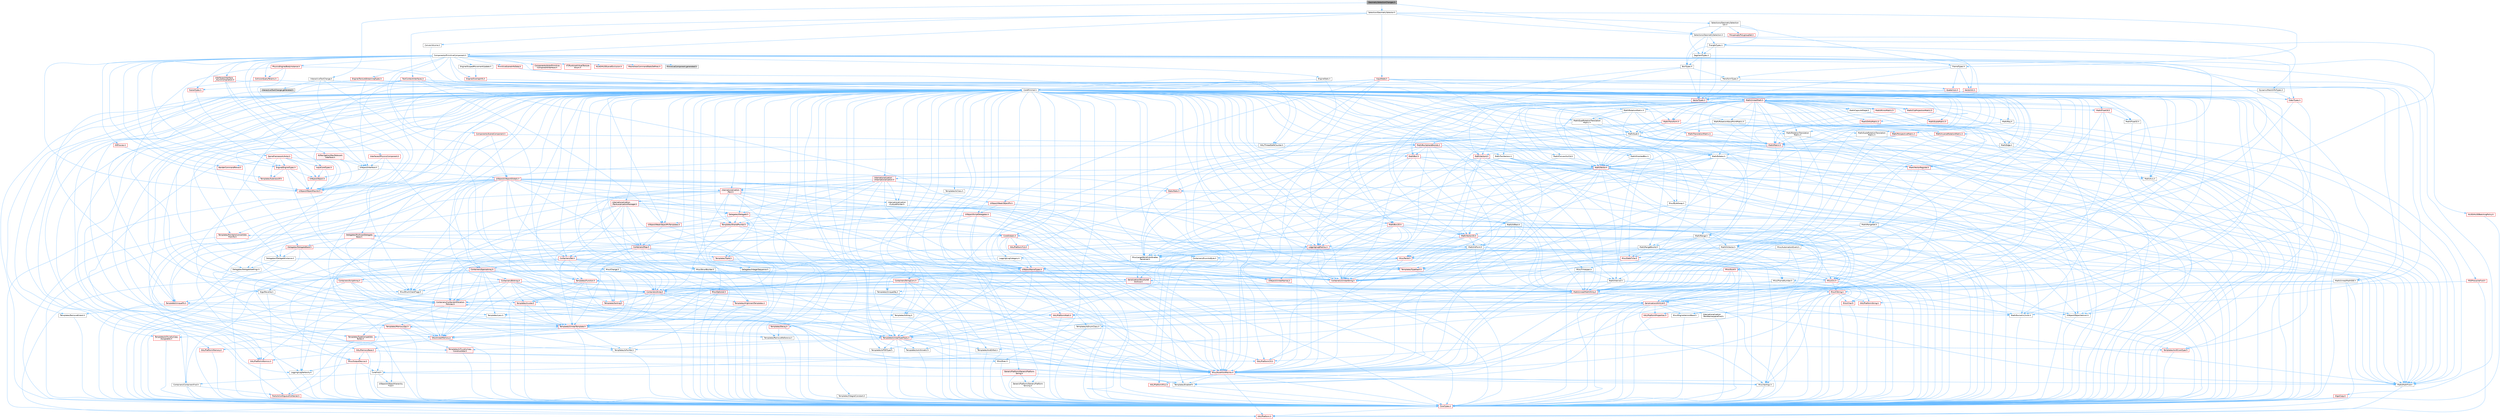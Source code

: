 digraph "GeometrySelectionChanges.h"
{
 // INTERACTIVE_SVG=YES
 // LATEX_PDF_SIZE
  bgcolor="transparent";
  edge [fontname=Helvetica,fontsize=10,labelfontname=Helvetica,labelfontsize=10];
  node [fontname=Helvetica,fontsize=10,shape=box,height=0.2,width=0.4];
  Node1 [id="Node000001",label="GeometrySelectionChanges.h",height=0.2,width=0.4,color="gray40", fillcolor="grey60", style="filled", fontcolor="black",tooltip=" "];
  Node1 -> Node2 [id="edge1_Node000001_Node000002",color="steelblue1",style="solid",tooltip=" "];
  Node2 [id="Node000002",label="InteractiveToolChange.h",height=0.2,width=0.4,color="grey40", fillcolor="white", style="filled",URL="$db/d7a/InteractiveToolChange_8h.html",tooltip=" "];
  Node2 -> Node3 [id="edge2_Node000002_Node000003",color="steelblue1",style="solid",tooltip=" "];
  Node3 [id="Node000003",label="CoreMinimal.h",height=0.2,width=0.4,color="grey40", fillcolor="white", style="filled",URL="$d7/d67/CoreMinimal_8h.html",tooltip=" "];
  Node3 -> Node4 [id="edge3_Node000003_Node000004",color="steelblue1",style="solid",tooltip=" "];
  Node4 [id="Node000004",label="CoreTypes.h",height=0.2,width=0.4,color="red", fillcolor="#FFF0F0", style="filled",URL="$dc/dec/CoreTypes_8h.html",tooltip=" "];
  Node4 -> Node5 [id="edge4_Node000004_Node000005",color="steelblue1",style="solid",tooltip=" "];
  Node5 [id="Node000005",label="HAL/Platform.h",height=0.2,width=0.4,color="red", fillcolor="#FFF0F0", style="filled",URL="$d9/dd0/Platform_8h.html",tooltip=" "];
  Node3 -> Node18 [id="edge5_Node000003_Node000018",color="steelblue1",style="solid",tooltip=" "];
  Node18 [id="Node000018",label="CoreFwd.h",height=0.2,width=0.4,color="grey40", fillcolor="white", style="filled",URL="$d1/d1e/CoreFwd_8h.html",tooltip=" "];
  Node18 -> Node4 [id="edge6_Node000018_Node000004",color="steelblue1",style="solid",tooltip=" "];
  Node18 -> Node19 [id="edge7_Node000018_Node000019",color="steelblue1",style="solid",tooltip=" "];
  Node19 [id="Node000019",label="Containers/ContainersFwd.h",height=0.2,width=0.4,color="grey40", fillcolor="white", style="filled",URL="$d4/d0a/ContainersFwd_8h.html",tooltip=" "];
  Node19 -> Node5 [id="edge8_Node000019_Node000005",color="steelblue1",style="solid",tooltip=" "];
  Node19 -> Node4 [id="edge9_Node000019_Node000004",color="steelblue1",style="solid",tooltip=" "];
  Node19 -> Node20 [id="edge10_Node000019_Node000020",color="steelblue1",style="solid",tooltip=" "];
  Node20 [id="Node000020",label="Traits/IsContiguousContainer.h",height=0.2,width=0.4,color="red", fillcolor="#FFF0F0", style="filled",URL="$d5/d3c/IsContiguousContainer_8h.html",tooltip=" "];
  Node20 -> Node4 [id="edge11_Node000020_Node000004",color="steelblue1",style="solid",tooltip=" "];
  Node18 -> Node23 [id="edge12_Node000018_Node000023",color="steelblue1",style="solid",tooltip=" "];
  Node23 [id="Node000023",label="Math/MathFwd.h",height=0.2,width=0.4,color="grey40", fillcolor="white", style="filled",URL="$d2/d10/MathFwd_8h.html",tooltip=" "];
  Node23 -> Node5 [id="edge13_Node000023_Node000005",color="steelblue1",style="solid",tooltip=" "];
  Node18 -> Node24 [id="edge14_Node000018_Node000024",color="steelblue1",style="solid",tooltip=" "];
  Node24 [id="Node000024",label="UObject/UObjectHierarchy\lFwd.h",height=0.2,width=0.4,color="grey40", fillcolor="white", style="filled",URL="$d3/d13/UObjectHierarchyFwd_8h.html",tooltip=" "];
  Node3 -> Node24 [id="edge15_Node000003_Node000024",color="steelblue1",style="solid",tooltip=" "];
  Node3 -> Node19 [id="edge16_Node000003_Node000019",color="steelblue1",style="solid",tooltip=" "];
  Node3 -> Node25 [id="edge17_Node000003_Node000025",color="steelblue1",style="solid",tooltip=" "];
  Node25 [id="Node000025",label="Misc/VarArgs.h",height=0.2,width=0.4,color="grey40", fillcolor="white", style="filled",URL="$d5/d6f/VarArgs_8h.html",tooltip=" "];
  Node25 -> Node4 [id="edge18_Node000025_Node000004",color="steelblue1",style="solid",tooltip=" "];
  Node3 -> Node26 [id="edge19_Node000003_Node000026",color="steelblue1",style="solid",tooltip=" "];
  Node26 [id="Node000026",label="Logging/LogVerbosity.h",height=0.2,width=0.4,color="grey40", fillcolor="white", style="filled",URL="$d2/d8f/LogVerbosity_8h.html",tooltip=" "];
  Node26 -> Node4 [id="edge20_Node000026_Node000004",color="steelblue1",style="solid",tooltip=" "];
  Node3 -> Node27 [id="edge21_Node000003_Node000027",color="steelblue1",style="solid",tooltip=" "];
  Node27 [id="Node000027",label="Misc/OutputDevice.h",height=0.2,width=0.4,color="red", fillcolor="#FFF0F0", style="filled",URL="$d7/d32/OutputDevice_8h.html",tooltip=" "];
  Node27 -> Node18 [id="edge22_Node000027_Node000018",color="steelblue1",style="solid",tooltip=" "];
  Node27 -> Node4 [id="edge23_Node000027_Node000004",color="steelblue1",style="solid",tooltip=" "];
  Node27 -> Node26 [id="edge24_Node000027_Node000026",color="steelblue1",style="solid",tooltip=" "];
  Node27 -> Node25 [id="edge25_Node000027_Node000025",color="steelblue1",style="solid",tooltip=" "];
  Node3 -> Node33 [id="edge26_Node000003_Node000033",color="steelblue1",style="solid",tooltip=" "];
  Node33 [id="Node000033",label="HAL/PlatformCrt.h",height=0.2,width=0.4,color="red", fillcolor="#FFF0F0", style="filled",URL="$d8/d75/PlatformCrt_8h.html",tooltip=" "];
  Node3 -> Node43 [id="edge27_Node000003_Node000043",color="steelblue1",style="solid",tooltip=" "];
  Node43 [id="Node000043",label="HAL/PlatformMisc.h",height=0.2,width=0.4,color="red", fillcolor="#FFF0F0", style="filled",URL="$d0/df5/PlatformMisc_8h.html",tooltip=" "];
  Node43 -> Node4 [id="edge28_Node000043_Node000004",color="steelblue1",style="solid",tooltip=" "];
  Node3 -> Node62 [id="edge29_Node000003_Node000062",color="steelblue1",style="solid",tooltip=" "];
  Node62 [id="Node000062",label="Misc/AssertionMacros.h",height=0.2,width=0.4,color="red", fillcolor="#FFF0F0", style="filled",URL="$d0/dfa/AssertionMacros_8h.html",tooltip=" "];
  Node62 -> Node4 [id="edge30_Node000062_Node000004",color="steelblue1",style="solid",tooltip=" "];
  Node62 -> Node5 [id="edge31_Node000062_Node000005",color="steelblue1",style="solid",tooltip=" "];
  Node62 -> Node43 [id="edge32_Node000062_Node000043",color="steelblue1",style="solid",tooltip=" "];
  Node62 -> Node63 [id="edge33_Node000062_Node000063",color="steelblue1",style="solid",tooltip=" "];
  Node63 [id="Node000063",label="Templates/EnableIf.h",height=0.2,width=0.4,color="grey40", fillcolor="white", style="filled",URL="$d7/d60/EnableIf_8h.html",tooltip=" "];
  Node63 -> Node4 [id="edge34_Node000063_Node000004",color="steelblue1",style="solid",tooltip=" "];
  Node62 -> Node25 [id="edge35_Node000062_Node000025",color="steelblue1",style="solid",tooltip=" "];
  Node3 -> Node71 [id="edge36_Node000003_Node000071",color="steelblue1",style="solid",tooltip=" "];
  Node71 [id="Node000071",label="Templates/IsPointer.h",height=0.2,width=0.4,color="grey40", fillcolor="white", style="filled",URL="$d7/d05/IsPointer_8h.html",tooltip=" "];
  Node71 -> Node4 [id="edge37_Node000071_Node000004",color="steelblue1",style="solid",tooltip=" "];
  Node3 -> Node72 [id="edge38_Node000003_Node000072",color="steelblue1",style="solid",tooltip=" "];
  Node72 [id="Node000072",label="HAL/PlatformMemory.h",height=0.2,width=0.4,color="red", fillcolor="#FFF0F0", style="filled",URL="$de/d68/PlatformMemory_8h.html",tooltip=" "];
  Node72 -> Node4 [id="edge39_Node000072_Node000004",color="steelblue1",style="solid",tooltip=" "];
  Node3 -> Node55 [id="edge40_Node000003_Node000055",color="steelblue1",style="solid",tooltip=" "];
  Node55 [id="Node000055",label="HAL/PlatformAtomics.h",height=0.2,width=0.4,color="red", fillcolor="#FFF0F0", style="filled",URL="$d3/d36/PlatformAtomics_8h.html",tooltip=" "];
  Node55 -> Node4 [id="edge41_Node000055_Node000004",color="steelblue1",style="solid",tooltip=" "];
  Node3 -> Node77 [id="edge42_Node000003_Node000077",color="steelblue1",style="solid",tooltip=" "];
  Node77 [id="Node000077",label="Misc/Exec.h",height=0.2,width=0.4,color="grey40", fillcolor="white", style="filled",URL="$de/ddb/Exec_8h.html",tooltip=" "];
  Node77 -> Node4 [id="edge43_Node000077_Node000004",color="steelblue1",style="solid",tooltip=" "];
  Node77 -> Node62 [id="edge44_Node000077_Node000062",color="steelblue1",style="solid",tooltip=" "];
  Node3 -> Node78 [id="edge45_Node000003_Node000078",color="steelblue1",style="solid",tooltip=" "];
  Node78 [id="Node000078",label="HAL/MemoryBase.h",height=0.2,width=0.4,color="red", fillcolor="#FFF0F0", style="filled",URL="$d6/d9f/MemoryBase_8h.html",tooltip=" "];
  Node78 -> Node4 [id="edge46_Node000078_Node000004",color="steelblue1",style="solid",tooltip=" "];
  Node78 -> Node55 [id="edge47_Node000078_Node000055",color="steelblue1",style="solid",tooltip=" "];
  Node78 -> Node33 [id="edge48_Node000078_Node000033",color="steelblue1",style="solid",tooltip=" "];
  Node78 -> Node77 [id="edge49_Node000078_Node000077",color="steelblue1",style="solid",tooltip=" "];
  Node78 -> Node27 [id="edge50_Node000078_Node000027",color="steelblue1",style="solid",tooltip=" "];
  Node3 -> Node88 [id="edge51_Node000003_Node000088",color="steelblue1",style="solid",tooltip=" "];
  Node88 [id="Node000088",label="HAL/UnrealMemory.h",height=0.2,width=0.4,color="red", fillcolor="#FFF0F0", style="filled",URL="$d9/d96/UnrealMemory_8h.html",tooltip=" "];
  Node88 -> Node4 [id="edge52_Node000088_Node000004",color="steelblue1",style="solid",tooltip=" "];
  Node88 -> Node78 [id="edge53_Node000088_Node000078",color="steelblue1",style="solid",tooltip=" "];
  Node88 -> Node72 [id="edge54_Node000088_Node000072",color="steelblue1",style="solid",tooltip=" "];
  Node88 -> Node71 [id="edge55_Node000088_Node000071",color="steelblue1",style="solid",tooltip=" "];
  Node3 -> Node90 [id="edge56_Node000003_Node000090",color="steelblue1",style="solid",tooltip=" "];
  Node90 [id="Node000090",label="Templates/IsArithmetic.h",height=0.2,width=0.4,color="grey40", fillcolor="white", style="filled",URL="$d2/d5d/IsArithmetic_8h.html",tooltip=" "];
  Node90 -> Node4 [id="edge57_Node000090_Node000004",color="steelblue1",style="solid",tooltip=" "];
  Node3 -> Node84 [id="edge58_Node000003_Node000084",color="steelblue1",style="solid",tooltip=" "];
  Node84 [id="Node000084",label="Templates/AndOrNot.h",height=0.2,width=0.4,color="grey40", fillcolor="white", style="filled",URL="$db/d0a/AndOrNot_8h.html",tooltip=" "];
  Node84 -> Node4 [id="edge59_Node000084_Node000004",color="steelblue1",style="solid",tooltip=" "];
  Node3 -> Node91 [id="edge60_Node000003_Node000091",color="steelblue1",style="solid",tooltip=" "];
  Node91 [id="Node000091",label="Templates/IsPODType.h",height=0.2,width=0.4,color="grey40", fillcolor="white", style="filled",URL="$d7/db1/IsPODType_8h.html",tooltip=" "];
  Node91 -> Node4 [id="edge61_Node000091_Node000004",color="steelblue1",style="solid",tooltip=" "];
  Node3 -> Node92 [id="edge62_Node000003_Node000092",color="steelblue1",style="solid",tooltip=" "];
  Node92 [id="Node000092",label="Templates/IsUECoreType.h",height=0.2,width=0.4,color="red", fillcolor="#FFF0F0", style="filled",URL="$d1/db8/IsUECoreType_8h.html",tooltip=" "];
  Node92 -> Node4 [id="edge63_Node000092_Node000004",color="steelblue1",style="solid",tooltip=" "];
  Node3 -> Node85 [id="edge64_Node000003_Node000085",color="steelblue1",style="solid",tooltip=" "];
  Node85 [id="Node000085",label="Templates/IsTriviallyCopy\lConstructible.h",height=0.2,width=0.4,color="red", fillcolor="#FFF0F0", style="filled",URL="$d3/d78/IsTriviallyCopyConstructible_8h.html",tooltip=" "];
  Node85 -> Node4 [id="edge65_Node000085_Node000004",color="steelblue1",style="solid",tooltip=" "];
  Node3 -> Node93 [id="edge66_Node000003_Node000093",color="steelblue1",style="solid",tooltip=" "];
  Node93 [id="Node000093",label="Templates/UnrealTypeTraits.h",height=0.2,width=0.4,color="red", fillcolor="#FFF0F0", style="filled",URL="$d2/d2d/UnrealTypeTraits_8h.html",tooltip=" "];
  Node93 -> Node4 [id="edge67_Node000093_Node000004",color="steelblue1",style="solid",tooltip=" "];
  Node93 -> Node71 [id="edge68_Node000093_Node000071",color="steelblue1",style="solid",tooltip=" "];
  Node93 -> Node62 [id="edge69_Node000093_Node000062",color="steelblue1",style="solid",tooltip=" "];
  Node93 -> Node84 [id="edge70_Node000093_Node000084",color="steelblue1",style="solid",tooltip=" "];
  Node93 -> Node63 [id="edge71_Node000093_Node000063",color="steelblue1",style="solid",tooltip=" "];
  Node93 -> Node90 [id="edge72_Node000093_Node000090",color="steelblue1",style="solid",tooltip=" "];
  Node93 -> Node91 [id="edge73_Node000093_Node000091",color="steelblue1",style="solid",tooltip=" "];
  Node93 -> Node92 [id="edge74_Node000093_Node000092",color="steelblue1",style="solid",tooltip=" "];
  Node93 -> Node85 [id="edge75_Node000093_Node000085",color="steelblue1",style="solid",tooltip=" "];
  Node3 -> Node63 [id="edge76_Node000003_Node000063",color="steelblue1",style="solid",tooltip=" "];
  Node3 -> Node95 [id="edge77_Node000003_Node000095",color="steelblue1",style="solid",tooltip=" "];
  Node95 [id="Node000095",label="Templates/RemoveReference.h",height=0.2,width=0.4,color="grey40", fillcolor="white", style="filled",URL="$da/dbe/RemoveReference_8h.html",tooltip=" "];
  Node95 -> Node4 [id="edge78_Node000095_Node000004",color="steelblue1",style="solid",tooltip=" "];
  Node3 -> Node96 [id="edge79_Node000003_Node000096",color="steelblue1",style="solid",tooltip=" "];
  Node96 [id="Node000096",label="Templates/IntegralConstant.h",height=0.2,width=0.4,color="grey40", fillcolor="white", style="filled",URL="$db/d1b/IntegralConstant_8h.html",tooltip=" "];
  Node96 -> Node4 [id="edge80_Node000096_Node000004",color="steelblue1",style="solid",tooltip=" "];
  Node3 -> Node97 [id="edge81_Node000003_Node000097",color="steelblue1",style="solid",tooltip=" "];
  Node97 [id="Node000097",label="Templates/IsClass.h",height=0.2,width=0.4,color="grey40", fillcolor="white", style="filled",URL="$db/dcb/IsClass_8h.html",tooltip=" "];
  Node97 -> Node4 [id="edge82_Node000097_Node000004",color="steelblue1",style="solid",tooltip=" "];
  Node3 -> Node98 [id="edge83_Node000003_Node000098",color="steelblue1",style="solid",tooltip=" "];
  Node98 [id="Node000098",label="Templates/TypeCompatible\lBytes.h",height=0.2,width=0.4,color="red", fillcolor="#FFF0F0", style="filled",URL="$df/d0a/TypeCompatibleBytes_8h.html",tooltip=" "];
  Node98 -> Node4 [id="edge84_Node000098_Node000004",color="steelblue1",style="solid",tooltip=" "];
  Node3 -> Node20 [id="edge85_Node000003_Node000020",color="steelblue1",style="solid",tooltip=" "];
  Node3 -> Node99 [id="edge86_Node000003_Node000099",color="steelblue1",style="solid",tooltip=" "];
  Node99 [id="Node000099",label="Templates/UnrealTemplate.h",height=0.2,width=0.4,color="red", fillcolor="#FFF0F0", style="filled",URL="$d4/d24/UnrealTemplate_8h.html",tooltip=" "];
  Node99 -> Node4 [id="edge87_Node000099_Node000004",color="steelblue1",style="solid",tooltip=" "];
  Node99 -> Node71 [id="edge88_Node000099_Node000071",color="steelblue1",style="solid",tooltip=" "];
  Node99 -> Node88 [id="edge89_Node000099_Node000088",color="steelblue1",style="solid",tooltip=" "];
  Node99 -> Node93 [id="edge90_Node000099_Node000093",color="steelblue1",style="solid",tooltip=" "];
  Node99 -> Node95 [id="edge91_Node000099_Node000095",color="steelblue1",style="solid",tooltip=" "];
  Node99 -> Node98 [id="edge92_Node000099_Node000098",color="steelblue1",style="solid",tooltip=" "];
  Node99 -> Node20 [id="edge93_Node000099_Node000020",color="steelblue1",style="solid",tooltip=" "];
  Node3 -> Node48 [id="edge94_Node000003_Node000048",color="steelblue1",style="solid",tooltip=" "];
  Node48 [id="Node000048",label="Math/NumericLimits.h",height=0.2,width=0.4,color="grey40", fillcolor="white", style="filled",URL="$df/d1b/NumericLimits_8h.html",tooltip=" "];
  Node48 -> Node4 [id="edge95_Node000048_Node000004",color="steelblue1",style="solid",tooltip=" "];
  Node3 -> Node103 [id="edge96_Node000003_Node000103",color="steelblue1",style="solid",tooltip=" "];
  Node103 [id="Node000103",label="HAL/PlatformMath.h",height=0.2,width=0.4,color="red", fillcolor="#FFF0F0", style="filled",URL="$dc/d53/PlatformMath_8h.html",tooltip=" "];
  Node103 -> Node4 [id="edge97_Node000103_Node000004",color="steelblue1",style="solid",tooltip=" "];
  Node3 -> Node86 [id="edge98_Node000003_Node000086",color="steelblue1",style="solid",tooltip=" "];
  Node86 [id="Node000086",label="Templates/IsTriviallyCopy\lAssignable.h",height=0.2,width=0.4,color="red", fillcolor="#FFF0F0", style="filled",URL="$d2/df2/IsTriviallyCopyAssignable_8h.html",tooltip=" "];
  Node86 -> Node4 [id="edge99_Node000086_Node000004",color="steelblue1",style="solid",tooltip=" "];
  Node3 -> Node111 [id="edge100_Node000003_Node000111",color="steelblue1",style="solid",tooltip=" "];
  Node111 [id="Node000111",label="Templates/MemoryOps.h",height=0.2,width=0.4,color="red", fillcolor="#FFF0F0", style="filled",URL="$db/dea/MemoryOps_8h.html",tooltip=" "];
  Node111 -> Node4 [id="edge101_Node000111_Node000004",color="steelblue1",style="solid",tooltip=" "];
  Node111 -> Node88 [id="edge102_Node000111_Node000088",color="steelblue1",style="solid",tooltip=" "];
  Node111 -> Node86 [id="edge103_Node000111_Node000086",color="steelblue1",style="solid",tooltip=" "];
  Node111 -> Node85 [id="edge104_Node000111_Node000085",color="steelblue1",style="solid",tooltip=" "];
  Node111 -> Node93 [id="edge105_Node000111_Node000093",color="steelblue1",style="solid",tooltip=" "];
  Node3 -> Node112 [id="edge106_Node000003_Node000112",color="steelblue1",style="solid",tooltip=" "];
  Node112 [id="Node000112",label="Containers/ContainerAllocation\lPolicies.h",height=0.2,width=0.4,color="red", fillcolor="#FFF0F0", style="filled",URL="$d7/dff/ContainerAllocationPolicies_8h.html",tooltip=" "];
  Node112 -> Node4 [id="edge107_Node000112_Node000004",color="steelblue1",style="solid",tooltip=" "];
  Node112 -> Node112 [id="edge108_Node000112_Node000112",color="steelblue1",style="solid",tooltip=" "];
  Node112 -> Node103 [id="edge109_Node000112_Node000103",color="steelblue1",style="solid",tooltip=" "];
  Node112 -> Node88 [id="edge110_Node000112_Node000088",color="steelblue1",style="solid",tooltip=" "];
  Node112 -> Node48 [id="edge111_Node000112_Node000048",color="steelblue1",style="solid",tooltip=" "];
  Node112 -> Node62 [id="edge112_Node000112_Node000062",color="steelblue1",style="solid",tooltip=" "];
  Node112 -> Node111 [id="edge113_Node000112_Node000111",color="steelblue1",style="solid",tooltip=" "];
  Node112 -> Node98 [id="edge114_Node000112_Node000098",color="steelblue1",style="solid",tooltip=" "];
  Node3 -> Node115 [id="edge115_Node000003_Node000115",color="steelblue1",style="solid",tooltip=" "];
  Node115 [id="Node000115",label="Templates/IsEnumClass.h",height=0.2,width=0.4,color="grey40", fillcolor="white", style="filled",URL="$d7/d15/IsEnumClass_8h.html",tooltip=" "];
  Node115 -> Node4 [id="edge116_Node000115_Node000004",color="steelblue1",style="solid",tooltip=" "];
  Node115 -> Node84 [id="edge117_Node000115_Node000084",color="steelblue1",style="solid",tooltip=" "];
  Node3 -> Node116 [id="edge118_Node000003_Node000116",color="steelblue1",style="solid",tooltip=" "];
  Node116 [id="Node000116",label="HAL/PlatformProperties.h",height=0.2,width=0.4,color="red", fillcolor="#FFF0F0", style="filled",URL="$d9/db0/PlatformProperties_8h.html",tooltip=" "];
  Node116 -> Node4 [id="edge119_Node000116_Node000004",color="steelblue1",style="solid",tooltip=" "];
  Node3 -> Node119 [id="edge120_Node000003_Node000119",color="steelblue1",style="solid",tooltip=" "];
  Node119 [id="Node000119",label="Misc/EngineVersionBase.h",height=0.2,width=0.4,color="grey40", fillcolor="white", style="filled",URL="$d5/d2b/EngineVersionBase_8h.html",tooltip=" "];
  Node119 -> Node4 [id="edge121_Node000119_Node000004",color="steelblue1",style="solid",tooltip=" "];
  Node3 -> Node120 [id="edge122_Node000003_Node000120",color="steelblue1",style="solid",tooltip=" "];
  Node120 [id="Node000120",label="Internationalization\l/TextNamespaceFwd.h",height=0.2,width=0.4,color="grey40", fillcolor="white", style="filled",URL="$d8/d97/TextNamespaceFwd_8h.html",tooltip=" "];
  Node120 -> Node4 [id="edge123_Node000120_Node000004",color="steelblue1",style="solid",tooltip=" "];
  Node3 -> Node121 [id="edge124_Node000003_Node000121",color="steelblue1",style="solid",tooltip=" "];
  Node121 [id="Node000121",label="Serialization/Archive.h",height=0.2,width=0.4,color="red", fillcolor="#FFF0F0", style="filled",URL="$d7/d3b/Archive_8h.html",tooltip=" "];
  Node121 -> Node18 [id="edge125_Node000121_Node000018",color="steelblue1",style="solid",tooltip=" "];
  Node121 -> Node4 [id="edge126_Node000121_Node000004",color="steelblue1",style="solid",tooltip=" "];
  Node121 -> Node116 [id="edge127_Node000121_Node000116",color="steelblue1",style="solid",tooltip=" "];
  Node121 -> Node120 [id="edge128_Node000121_Node000120",color="steelblue1",style="solid",tooltip=" "];
  Node121 -> Node23 [id="edge129_Node000121_Node000023",color="steelblue1",style="solid",tooltip=" "];
  Node121 -> Node62 [id="edge130_Node000121_Node000062",color="steelblue1",style="solid",tooltip=" "];
  Node121 -> Node119 [id="edge131_Node000121_Node000119",color="steelblue1",style="solid",tooltip=" "];
  Node121 -> Node25 [id="edge132_Node000121_Node000025",color="steelblue1",style="solid",tooltip=" "];
  Node121 -> Node63 [id="edge133_Node000121_Node000063",color="steelblue1",style="solid",tooltip=" "];
  Node121 -> Node115 [id="edge134_Node000121_Node000115",color="steelblue1",style="solid",tooltip=" "];
  Node121 -> Node99 [id="edge135_Node000121_Node000099",color="steelblue1",style="solid",tooltip=" "];
  Node121 -> Node124 [id="edge136_Node000121_Node000124",color="steelblue1",style="solid",tooltip=" "];
  Node124 [id="Node000124",label="UObject/ObjectVersion.h",height=0.2,width=0.4,color="grey40", fillcolor="white", style="filled",URL="$da/d63/ObjectVersion_8h.html",tooltip=" "];
  Node124 -> Node4 [id="edge137_Node000124_Node000004",color="steelblue1",style="solid",tooltip=" "];
  Node3 -> Node125 [id="edge138_Node000003_Node000125",color="steelblue1",style="solid",tooltip=" "];
  Node125 [id="Node000125",label="Templates/Less.h",height=0.2,width=0.4,color="grey40", fillcolor="white", style="filled",URL="$de/dc8/Less_8h.html",tooltip=" "];
  Node125 -> Node4 [id="edge139_Node000125_Node000004",color="steelblue1",style="solid",tooltip=" "];
  Node125 -> Node99 [id="edge140_Node000125_Node000099",color="steelblue1",style="solid",tooltip=" "];
  Node3 -> Node126 [id="edge141_Node000003_Node000126",color="steelblue1",style="solid",tooltip=" "];
  Node126 [id="Node000126",label="Templates/Sorting.h",height=0.2,width=0.4,color="red", fillcolor="#FFF0F0", style="filled",URL="$d3/d9e/Sorting_8h.html",tooltip=" "];
  Node126 -> Node4 [id="edge142_Node000126_Node000004",color="steelblue1",style="solid",tooltip=" "];
  Node126 -> Node103 [id="edge143_Node000126_Node000103",color="steelblue1",style="solid",tooltip=" "];
  Node126 -> Node125 [id="edge144_Node000126_Node000125",color="steelblue1",style="solid",tooltip=" "];
  Node3 -> Node137 [id="edge145_Node000003_Node000137",color="steelblue1",style="solid",tooltip=" "];
  Node137 [id="Node000137",label="Misc/Char.h",height=0.2,width=0.4,color="red", fillcolor="#FFF0F0", style="filled",URL="$d0/d58/Char_8h.html",tooltip=" "];
  Node137 -> Node4 [id="edge146_Node000137_Node000004",color="steelblue1",style="solid",tooltip=" "];
  Node3 -> Node140 [id="edge147_Node000003_Node000140",color="steelblue1",style="solid",tooltip=" "];
  Node140 [id="Node000140",label="GenericPlatform/GenericPlatform\lStricmp.h",height=0.2,width=0.4,color="grey40", fillcolor="white", style="filled",URL="$d2/d86/GenericPlatformStricmp_8h.html",tooltip=" "];
  Node140 -> Node4 [id="edge148_Node000140_Node000004",color="steelblue1",style="solid",tooltip=" "];
  Node3 -> Node141 [id="edge149_Node000003_Node000141",color="steelblue1",style="solid",tooltip=" "];
  Node141 [id="Node000141",label="GenericPlatform/GenericPlatform\lString.h",height=0.2,width=0.4,color="red", fillcolor="#FFF0F0", style="filled",URL="$dd/d20/GenericPlatformString_8h.html",tooltip=" "];
  Node141 -> Node4 [id="edge150_Node000141_Node000004",color="steelblue1",style="solid",tooltip=" "];
  Node141 -> Node140 [id="edge151_Node000141_Node000140",color="steelblue1",style="solid",tooltip=" "];
  Node141 -> Node63 [id="edge152_Node000141_Node000063",color="steelblue1",style="solid",tooltip=" "];
  Node3 -> Node74 [id="edge153_Node000003_Node000074",color="steelblue1",style="solid",tooltip=" "];
  Node74 [id="Node000074",label="HAL/PlatformString.h",height=0.2,width=0.4,color="red", fillcolor="#FFF0F0", style="filled",URL="$db/db5/PlatformString_8h.html",tooltip=" "];
  Node74 -> Node4 [id="edge154_Node000074_Node000004",color="steelblue1",style="solid",tooltip=" "];
  Node3 -> Node144 [id="edge155_Node000003_Node000144",color="steelblue1",style="solid",tooltip=" "];
  Node144 [id="Node000144",label="Misc/CString.h",height=0.2,width=0.4,color="red", fillcolor="#FFF0F0", style="filled",URL="$d2/d49/CString_8h.html",tooltip=" "];
  Node144 -> Node4 [id="edge156_Node000144_Node000004",color="steelblue1",style="solid",tooltip=" "];
  Node144 -> Node33 [id="edge157_Node000144_Node000033",color="steelblue1",style="solid",tooltip=" "];
  Node144 -> Node74 [id="edge158_Node000144_Node000074",color="steelblue1",style="solid",tooltip=" "];
  Node144 -> Node62 [id="edge159_Node000144_Node000062",color="steelblue1",style="solid",tooltip=" "];
  Node144 -> Node137 [id="edge160_Node000144_Node000137",color="steelblue1",style="solid",tooltip=" "];
  Node144 -> Node25 [id="edge161_Node000144_Node000025",color="steelblue1",style="solid",tooltip=" "];
  Node3 -> Node145 [id="edge162_Node000003_Node000145",color="steelblue1",style="solid",tooltip=" "];
  Node145 [id="Node000145",label="Misc/Crc.h",height=0.2,width=0.4,color="red", fillcolor="#FFF0F0", style="filled",URL="$d4/dd2/Crc_8h.html",tooltip=" "];
  Node145 -> Node4 [id="edge163_Node000145_Node000004",color="steelblue1",style="solid",tooltip=" "];
  Node145 -> Node74 [id="edge164_Node000145_Node000074",color="steelblue1",style="solid",tooltip=" "];
  Node145 -> Node62 [id="edge165_Node000145_Node000062",color="steelblue1",style="solid",tooltip=" "];
  Node145 -> Node144 [id="edge166_Node000145_Node000144",color="steelblue1",style="solid",tooltip=" "];
  Node145 -> Node137 [id="edge167_Node000145_Node000137",color="steelblue1",style="solid",tooltip=" "];
  Node145 -> Node93 [id="edge168_Node000145_Node000093",color="steelblue1",style="solid",tooltip=" "];
  Node3 -> Node136 [id="edge169_Node000003_Node000136",color="steelblue1",style="solid",tooltip=" "];
  Node136 [id="Node000136",label="Math/UnrealMathUtility.h",height=0.2,width=0.4,color="red", fillcolor="#FFF0F0", style="filled",URL="$db/db8/UnrealMathUtility_8h.html",tooltip=" "];
  Node136 -> Node4 [id="edge170_Node000136_Node000004",color="steelblue1",style="solid",tooltip=" "];
  Node136 -> Node62 [id="edge171_Node000136_Node000062",color="steelblue1",style="solid",tooltip=" "];
  Node136 -> Node103 [id="edge172_Node000136_Node000103",color="steelblue1",style="solid",tooltip=" "];
  Node136 -> Node23 [id="edge173_Node000136_Node000023",color="steelblue1",style="solid",tooltip=" "];
  Node3 -> Node146 [id="edge174_Node000003_Node000146",color="steelblue1",style="solid",tooltip=" "];
  Node146 [id="Node000146",label="Containers/UnrealString.h",height=0.2,width=0.4,color="red", fillcolor="#FFF0F0", style="filled",URL="$d5/dba/UnrealString_8h.html",tooltip=" "];
  Node3 -> Node150 [id="edge175_Node000003_Node000150",color="steelblue1",style="solid",tooltip=" "];
  Node150 [id="Node000150",label="Containers/Array.h",height=0.2,width=0.4,color="red", fillcolor="#FFF0F0", style="filled",URL="$df/dd0/Array_8h.html",tooltip=" "];
  Node150 -> Node4 [id="edge176_Node000150_Node000004",color="steelblue1",style="solid",tooltip=" "];
  Node150 -> Node62 [id="edge177_Node000150_Node000062",color="steelblue1",style="solid",tooltip=" "];
  Node150 -> Node88 [id="edge178_Node000150_Node000088",color="steelblue1",style="solid",tooltip=" "];
  Node150 -> Node93 [id="edge179_Node000150_Node000093",color="steelblue1",style="solid",tooltip=" "];
  Node150 -> Node99 [id="edge180_Node000150_Node000099",color="steelblue1",style="solid",tooltip=" "];
  Node150 -> Node112 [id="edge181_Node000150_Node000112",color="steelblue1",style="solid",tooltip=" "];
  Node150 -> Node121 [id="edge182_Node000150_Node000121",color="steelblue1",style="solid",tooltip=" "];
  Node150 -> Node129 [id="edge183_Node000150_Node000129",color="steelblue1",style="solid",tooltip=" "];
  Node129 [id="Node000129",label="Templates/Invoke.h",height=0.2,width=0.4,color="red", fillcolor="#FFF0F0", style="filled",URL="$d7/deb/Invoke_8h.html",tooltip=" "];
  Node129 -> Node4 [id="edge184_Node000129_Node000004",color="steelblue1",style="solid",tooltip=" "];
  Node129 -> Node99 [id="edge185_Node000129_Node000099",color="steelblue1",style="solid",tooltip=" "];
  Node150 -> Node125 [id="edge186_Node000150_Node000125",color="steelblue1",style="solid",tooltip=" "];
  Node150 -> Node126 [id="edge187_Node000150_Node000126",color="steelblue1",style="solid",tooltip=" "];
  Node150 -> Node173 [id="edge188_Node000150_Node000173",color="steelblue1",style="solid",tooltip=" "];
  Node173 [id="Node000173",label="Templates/AlignmentTemplates.h",height=0.2,width=0.4,color="red", fillcolor="#FFF0F0", style="filled",URL="$dd/d32/AlignmentTemplates_8h.html",tooltip=" "];
  Node173 -> Node4 [id="edge189_Node000173_Node000004",color="steelblue1",style="solid",tooltip=" "];
  Node173 -> Node71 [id="edge190_Node000173_Node000071",color="steelblue1",style="solid",tooltip=" "];
  Node3 -> Node174 [id="edge191_Node000003_Node000174",color="steelblue1",style="solid",tooltip=" "];
  Node174 [id="Node000174",label="Misc/FrameNumber.h",height=0.2,width=0.4,color="grey40", fillcolor="white", style="filled",URL="$dd/dbd/FrameNumber_8h.html",tooltip=" "];
  Node174 -> Node4 [id="edge192_Node000174_Node000004",color="steelblue1",style="solid",tooltip=" "];
  Node174 -> Node48 [id="edge193_Node000174_Node000048",color="steelblue1",style="solid",tooltip=" "];
  Node174 -> Node136 [id="edge194_Node000174_Node000136",color="steelblue1",style="solid",tooltip=" "];
  Node174 -> Node63 [id="edge195_Node000174_Node000063",color="steelblue1",style="solid",tooltip=" "];
  Node174 -> Node93 [id="edge196_Node000174_Node000093",color="steelblue1",style="solid",tooltip=" "];
  Node3 -> Node175 [id="edge197_Node000003_Node000175",color="steelblue1",style="solid",tooltip=" "];
  Node175 [id="Node000175",label="Misc/Timespan.h",height=0.2,width=0.4,color="grey40", fillcolor="white", style="filled",URL="$da/dd9/Timespan_8h.html",tooltip=" "];
  Node175 -> Node4 [id="edge198_Node000175_Node000004",color="steelblue1",style="solid",tooltip=" "];
  Node175 -> Node176 [id="edge199_Node000175_Node000176",color="steelblue1",style="solid",tooltip=" "];
  Node176 [id="Node000176",label="Math/Interval.h",height=0.2,width=0.4,color="grey40", fillcolor="white", style="filled",URL="$d1/d55/Interval_8h.html",tooltip=" "];
  Node176 -> Node4 [id="edge200_Node000176_Node000004",color="steelblue1",style="solid",tooltip=" "];
  Node176 -> Node90 [id="edge201_Node000176_Node000090",color="steelblue1",style="solid",tooltip=" "];
  Node176 -> Node93 [id="edge202_Node000176_Node000093",color="steelblue1",style="solid",tooltip=" "];
  Node176 -> Node48 [id="edge203_Node000176_Node000048",color="steelblue1",style="solid",tooltip=" "];
  Node176 -> Node136 [id="edge204_Node000176_Node000136",color="steelblue1",style="solid",tooltip=" "];
  Node175 -> Node136 [id="edge205_Node000175_Node000136",color="steelblue1",style="solid",tooltip=" "];
  Node175 -> Node62 [id="edge206_Node000175_Node000062",color="steelblue1",style="solid",tooltip=" "];
  Node3 -> Node177 [id="edge207_Node000003_Node000177",color="steelblue1",style="solid",tooltip=" "];
  Node177 [id="Node000177",label="Containers/StringConv.h",height=0.2,width=0.4,color="red", fillcolor="#FFF0F0", style="filled",URL="$d3/ddf/StringConv_8h.html",tooltip=" "];
  Node177 -> Node4 [id="edge208_Node000177_Node000004",color="steelblue1",style="solid",tooltip=" "];
  Node177 -> Node62 [id="edge209_Node000177_Node000062",color="steelblue1",style="solid",tooltip=" "];
  Node177 -> Node112 [id="edge210_Node000177_Node000112",color="steelblue1",style="solid",tooltip=" "];
  Node177 -> Node150 [id="edge211_Node000177_Node000150",color="steelblue1",style="solid",tooltip=" "];
  Node177 -> Node144 [id="edge212_Node000177_Node000144",color="steelblue1",style="solid",tooltip=" "];
  Node177 -> Node178 [id="edge213_Node000177_Node000178",color="steelblue1",style="solid",tooltip=" "];
  Node178 [id="Node000178",label="Templates/IsArray.h",height=0.2,width=0.4,color="grey40", fillcolor="white", style="filled",URL="$d8/d8d/IsArray_8h.html",tooltip=" "];
  Node178 -> Node4 [id="edge214_Node000178_Node000004",color="steelblue1",style="solid",tooltip=" "];
  Node177 -> Node99 [id="edge215_Node000177_Node000099",color="steelblue1",style="solid",tooltip=" "];
  Node177 -> Node93 [id="edge216_Node000177_Node000093",color="steelblue1",style="solid",tooltip=" "];
  Node177 -> Node20 [id="edge217_Node000177_Node000020",color="steelblue1",style="solid",tooltip=" "];
  Node3 -> Node179 [id="edge218_Node000003_Node000179",color="steelblue1",style="solid",tooltip=" "];
  Node179 [id="Node000179",label="UObject/UnrealNames.h",height=0.2,width=0.4,color="red", fillcolor="#FFF0F0", style="filled",URL="$d8/db1/UnrealNames_8h.html",tooltip=" "];
  Node179 -> Node4 [id="edge219_Node000179_Node000004",color="steelblue1",style="solid",tooltip=" "];
  Node3 -> Node181 [id="edge220_Node000003_Node000181",color="steelblue1",style="solid",tooltip=" "];
  Node181 [id="Node000181",label="UObject/NameTypes.h",height=0.2,width=0.4,color="red", fillcolor="#FFF0F0", style="filled",URL="$d6/d35/NameTypes_8h.html",tooltip=" "];
  Node181 -> Node4 [id="edge221_Node000181_Node000004",color="steelblue1",style="solid",tooltip=" "];
  Node181 -> Node62 [id="edge222_Node000181_Node000062",color="steelblue1",style="solid",tooltip=" "];
  Node181 -> Node88 [id="edge223_Node000181_Node000088",color="steelblue1",style="solid",tooltip=" "];
  Node181 -> Node93 [id="edge224_Node000181_Node000093",color="steelblue1",style="solid",tooltip=" "];
  Node181 -> Node99 [id="edge225_Node000181_Node000099",color="steelblue1",style="solid",tooltip=" "];
  Node181 -> Node146 [id="edge226_Node000181_Node000146",color="steelblue1",style="solid",tooltip=" "];
  Node181 -> Node177 [id="edge227_Node000181_Node000177",color="steelblue1",style="solid",tooltip=" "];
  Node181 -> Node179 [id="edge228_Node000181_Node000179",color="steelblue1",style="solid",tooltip=" "];
  Node3 -> Node189 [id="edge229_Node000003_Node000189",color="steelblue1",style="solid",tooltip=" "];
  Node189 [id="Node000189",label="Misc/Parse.h",height=0.2,width=0.4,color="red", fillcolor="#FFF0F0", style="filled",URL="$dc/d71/Parse_8h.html",tooltip=" "];
  Node189 -> Node146 [id="edge230_Node000189_Node000146",color="steelblue1",style="solid",tooltip=" "];
  Node189 -> Node4 [id="edge231_Node000189_Node000004",color="steelblue1",style="solid",tooltip=" "];
  Node189 -> Node33 [id="edge232_Node000189_Node000033",color="steelblue1",style="solid",tooltip=" "];
  Node189 -> Node50 [id="edge233_Node000189_Node000050",color="steelblue1",style="solid",tooltip=" "];
  Node50 [id="Node000050",label="Misc/EnumClassFlags.h",height=0.2,width=0.4,color="grey40", fillcolor="white", style="filled",URL="$d8/de7/EnumClassFlags_8h.html",tooltip=" "];
  Node189 -> Node190 [id="edge234_Node000189_Node000190",color="steelblue1",style="solid",tooltip=" "];
  Node190 [id="Node000190",label="Templates/Function.h",height=0.2,width=0.4,color="red", fillcolor="#FFF0F0", style="filled",URL="$df/df5/Function_8h.html",tooltip=" "];
  Node190 -> Node4 [id="edge235_Node000190_Node000004",color="steelblue1",style="solid",tooltip=" "];
  Node190 -> Node62 [id="edge236_Node000190_Node000062",color="steelblue1",style="solid",tooltip=" "];
  Node190 -> Node88 [id="edge237_Node000190_Node000088",color="steelblue1",style="solid",tooltip=" "];
  Node190 -> Node93 [id="edge238_Node000190_Node000093",color="steelblue1",style="solid",tooltip=" "];
  Node190 -> Node129 [id="edge239_Node000190_Node000129",color="steelblue1",style="solid",tooltip=" "];
  Node190 -> Node99 [id="edge240_Node000190_Node000099",color="steelblue1",style="solid",tooltip=" "];
  Node190 -> Node136 [id="edge241_Node000190_Node000136",color="steelblue1",style="solid",tooltip=" "];
  Node3 -> Node173 [id="edge242_Node000003_Node000173",color="steelblue1",style="solid",tooltip=" "];
  Node3 -> Node192 [id="edge243_Node000003_Node000192",color="steelblue1",style="solid",tooltip=" "];
  Node192 [id="Node000192",label="Misc/StructBuilder.h",height=0.2,width=0.4,color="grey40", fillcolor="white", style="filled",URL="$d9/db3/StructBuilder_8h.html",tooltip=" "];
  Node192 -> Node4 [id="edge244_Node000192_Node000004",color="steelblue1",style="solid",tooltip=" "];
  Node192 -> Node136 [id="edge245_Node000192_Node000136",color="steelblue1",style="solid",tooltip=" "];
  Node192 -> Node173 [id="edge246_Node000192_Node000173",color="steelblue1",style="solid",tooltip=" "];
  Node3 -> Node105 [id="edge247_Node000003_Node000105",color="steelblue1",style="solid",tooltip=" "];
  Node105 [id="Node000105",label="Templates/Decay.h",height=0.2,width=0.4,color="red", fillcolor="#FFF0F0", style="filled",URL="$dd/d0f/Decay_8h.html",tooltip=" "];
  Node105 -> Node4 [id="edge248_Node000105_Node000004",color="steelblue1",style="solid",tooltip=" "];
  Node105 -> Node95 [id="edge249_Node000105_Node000095",color="steelblue1",style="solid",tooltip=" "];
  Node3 -> Node193 [id="edge250_Node000003_Node000193",color="steelblue1",style="solid",tooltip=" "];
  Node193 [id="Node000193",label="Templates/PointerIsConvertible\lFromTo.h",height=0.2,width=0.4,color="red", fillcolor="#FFF0F0", style="filled",URL="$d6/d65/PointerIsConvertibleFromTo_8h.html",tooltip=" "];
  Node193 -> Node4 [id="edge251_Node000193_Node000004",color="steelblue1",style="solid",tooltip=" "];
  Node3 -> Node129 [id="edge252_Node000003_Node000129",color="steelblue1",style="solid",tooltip=" "];
  Node3 -> Node190 [id="edge253_Node000003_Node000190",color="steelblue1",style="solid",tooltip=" "];
  Node3 -> Node162 [id="edge254_Node000003_Node000162",color="steelblue1",style="solid",tooltip=" "];
  Node162 [id="Node000162",label="Templates/TypeHash.h",height=0.2,width=0.4,color="red", fillcolor="#FFF0F0", style="filled",URL="$d1/d62/TypeHash_8h.html",tooltip=" "];
  Node162 -> Node4 [id="edge255_Node000162_Node000004",color="steelblue1",style="solid",tooltip=" "];
  Node162 -> Node145 [id="edge256_Node000162_Node000145",color="steelblue1",style="solid",tooltip=" "];
  Node3 -> Node194 [id="edge257_Node000003_Node000194",color="steelblue1",style="solid",tooltip=" "];
  Node194 [id="Node000194",label="Containers/ScriptArray.h",height=0.2,width=0.4,color="red", fillcolor="#FFF0F0", style="filled",URL="$dc/daf/ScriptArray_8h.html",tooltip=" "];
  Node194 -> Node4 [id="edge258_Node000194_Node000004",color="steelblue1",style="solid",tooltip=" "];
  Node194 -> Node62 [id="edge259_Node000194_Node000062",color="steelblue1",style="solid",tooltip=" "];
  Node194 -> Node88 [id="edge260_Node000194_Node000088",color="steelblue1",style="solid",tooltip=" "];
  Node194 -> Node112 [id="edge261_Node000194_Node000112",color="steelblue1",style="solid",tooltip=" "];
  Node194 -> Node150 [id="edge262_Node000194_Node000150",color="steelblue1",style="solid",tooltip=" "];
  Node3 -> Node195 [id="edge263_Node000003_Node000195",color="steelblue1",style="solid",tooltip=" "];
  Node195 [id="Node000195",label="Containers/BitArray.h",height=0.2,width=0.4,color="red", fillcolor="#FFF0F0", style="filled",URL="$d1/de4/BitArray_8h.html",tooltip=" "];
  Node195 -> Node112 [id="edge264_Node000195_Node000112",color="steelblue1",style="solid",tooltip=" "];
  Node195 -> Node4 [id="edge265_Node000195_Node000004",color="steelblue1",style="solid",tooltip=" "];
  Node195 -> Node55 [id="edge266_Node000195_Node000055",color="steelblue1",style="solid",tooltip=" "];
  Node195 -> Node88 [id="edge267_Node000195_Node000088",color="steelblue1",style="solid",tooltip=" "];
  Node195 -> Node136 [id="edge268_Node000195_Node000136",color="steelblue1",style="solid",tooltip=" "];
  Node195 -> Node62 [id="edge269_Node000195_Node000062",color="steelblue1",style="solid",tooltip=" "];
  Node195 -> Node50 [id="edge270_Node000195_Node000050",color="steelblue1",style="solid",tooltip=" "];
  Node195 -> Node121 [id="edge271_Node000195_Node000121",color="steelblue1",style="solid",tooltip=" "];
  Node195 -> Node63 [id="edge272_Node000195_Node000063",color="steelblue1",style="solid",tooltip=" "];
  Node195 -> Node129 [id="edge273_Node000195_Node000129",color="steelblue1",style="solid",tooltip=" "];
  Node195 -> Node99 [id="edge274_Node000195_Node000099",color="steelblue1",style="solid",tooltip=" "];
  Node195 -> Node93 [id="edge275_Node000195_Node000093",color="steelblue1",style="solid",tooltip=" "];
  Node3 -> Node196 [id="edge276_Node000003_Node000196",color="steelblue1",style="solid",tooltip=" "];
  Node196 [id="Node000196",label="Containers/SparseArray.h",height=0.2,width=0.4,color="red", fillcolor="#FFF0F0", style="filled",URL="$d5/dbf/SparseArray_8h.html",tooltip=" "];
  Node196 -> Node4 [id="edge277_Node000196_Node000004",color="steelblue1",style="solid",tooltip=" "];
  Node196 -> Node62 [id="edge278_Node000196_Node000062",color="steelblue1",style="solid",tooltip=" "];
  Node196 -> Node88 [id="edge279_Node000196_Node000088",color="steelblue1",style="solid",tooltip=" "];
  Node196 -> Node93 [id="edge280_Node000196_Node000093",color="steelblue1",style="solid",tooltip=" "];
  Node196 -> Node99 [id="edge281_Node000196_Node000099",color="steelblue1",style="solid",tooltip=" "];
  Node196 -> Node112 [id="edge282_Node000196_Node000112",color="steelblue1",style="solid",tooltip=" "];
  Node196 -> Node125 [id="edge283_Node000196_Node000125",color="steelblue1",style="solid",tooltip=" "];
  Node196 -> Node150 [id="edge284_Node000196_Node000150",color="steelblue1",style="solid",tooltip=" "];
  Node196 -> Node136 [id="edge285_Node000196_Node000136",color="steelblue1",style="solid",tooltip=" "];
  Node196 -> Node194 [id="edge286_Node000196_Node000194",color="steelblue1",style="solid",tooltip=" "];
  Node196 -> Node195 [id="edge287_Node000196_Node000195",color="steelblue1",style="solid",tooltip=" "];
  Node196 -> Node197 [id="edge288_Node000196_Node000197",color="steelblue1",style="solid",tooltip=" "];
  Node197 [id="Node000197",label="Serialization/Structured\lArchive.h",height=0.2,width=0.4,color="red", fillcolor="#FFF0F0", style="filled",URL="$d9/d1e/StructuredArchive_8h.html",tooltip=" "];
  Node197 -> Node150 [id="edge289_Node000197_Node000150",color="steelblue1",style="solid",tooltip=" "];
  Node197 -> Node112 [id="edge290_Node000197_Node000112",color="steelblue1",style="solid",tooltip=" "];
  Node197 -> Node4 [id="edge291_Node000197_Node000004",color="steelblue1",style="solid",tooltip=" "];
  Node197 -> Node121 [id="edge292_Node000197_Node000121",color="steelblue1",style="solid",tooltip=" "];
  Node197 -> Node208 [id="edge293_Node000197_Node000208",color="steelblue1",style="solid",tooltip=" "];
  Node208 [id="Node000208",label="Templates/UniqueObj.h",height=0.2,width=0.4,color="grey40", fillcolor="white", style="filled",URL="$da/d95/UniqueObj_8h.html",tooltip=" "];
  Node208 -> Node4 [id="edge294_Node000208_Node000004",color="steelblue1",style="solid",tooltip=" "];
  Node208 -> Node209 [id="edge295_Node000208_Node000209",color="steelblue1",style="solid",tooltip=" "];
  Node209 [id="Node000209",label="Templates/UniquePtr.h",height=0.2,width=0.4,color="red", fillcolor="#FFF0F0", style="filled",URL="$de/d1a/UniquePtr_8h.html",tooltip=" "];
  Node209 -> Node4 [id="edge296_Node000209_Node000004",color="steelblue1",style="solid",tooltip=" "];
  Node209 -> Node99 [id="edge297_Node000209_Node000099",color="steelblue1",style="solid",tooltip=" "];
  Node209 -> Node178 [id="edge298_Node000209_Node000178",color="steelblue1",style="solid",tooltip=" "];
  Node209 -> Node210 [id="edge299_Node000209_Node000210",color="steelblue1",style="solid",tooltip=" "];
  Node210 [id="Node000210",label="Templates/RemoveExtent.h",height=0.2,width=0.4,color="grey40", fillcolor="white", style="filled",URL="$dc/de9/RemoveExtent_8h.html",tooltip=" "];
  Node210 -> Node4 [id="edge300_Node000210_Node000004",color="steelblue1",style="solid",tooltip=" "];
  Node196 -> Node146 [id="edge301_Node000196_Node000146",color="steelblue1",style="solid",tooltip=" "];
  Node3 -> Node212 [id="edge302_Node000003_Node000212",color="steelblue1",style="solid",tooltip=" "];
  Node212 [id="Node000212",label="Containers/Set.h",height=0.2,width=0.4,color="red", fillcolor="#FFF0F0", style="filled",URL="$d4/d45/Set_8h.html",tooltip=" "];
  Node212 -> Node112 [id="edge303_Node000212_Node000112",color="steelblue1",style="solid",tooltip=" "];
  Node212 -> Node196 [id="edge304_Node000212_Node000196",color="steelblue1",style="solid",tooltip=" "];
  Node212 -> Node19 [id="edge305_Node000212_Node000019",color="steelblue1",style="solid",tooltip=" "];
  Node212 -> Node136 [id="edge306_Node000212_Node000136",color="steelblue1",style="solid",tooltip=" "];
  Node212 -> Node62 [id="edge307_Node000212_Node000062",color="steelblue1",style="solid",tooltip=" "];
  Node212 -> Node192 [id="edge308_Node000212_Node000192",color="steelblue1",style="solid",tooltip=" "];
  Node212 -> Node197 [id="edge309_Node000212_Node000197",color="steelblue1",style="solid",tooltip=" "];
  Node212 -> Node190 [id="edge310_Node000212_Node000190",color="steelblue1",style="solid",tooltip=" "];
  Node212 -> Node126 [id="edge311_Node000212_Node000126",color="steelblue1",style="solid",tooltip=" "];
  Node212 -> Node162 [id="edge312_Node000212_Node000162",color="steelblue1",style="solid",tooltip=" "];
  Node212 -> Node99 [id="edge313_Node000212_Node000099",color="steelblue1",style="solid",tooltip=" "];
  Node3 -> Node215 [id="edge314_Node000003_Node000215",color="steelblue1",style="solid",tooltip=" "];
  Node215 [id="Node000215",label="Algo/Reverse.h",height=0.2,width=0.4,color="grey40", fillcolor="white", style="filled",URL="$d5/d93/Reverse_8h.html",tooltip=" "];
  Node215 -> Node4 [id="edge315_Node000215_Node000004",color="steelblue1",style="solid",tooltip=" "];
  Node215 -> Node99 [id="edge316_Node000215_Node000099",color="steelblue1",style="solid",tooltip=" "];
  Node3 -> Node216 [id="edge317_Node000003_Node000216",color="steelblue1",style="solid",tooltip=" "];
  Node216 [id="Node000216",label="Containers/Map.h",height=0.2,width=0.4,color="red", fillcolor="#FFF0F0", style="filled",URL="$df/d79/Map_8h.html",tooltip=" "];
  Node216 -> Node4 [id="edge318_Node000216_Node000004",color="steelblue1",style="solid",tooltip=" "];
  Node216 -> Node215 [id="edge319_Node000216_Node000215",color="steelblue1",style="solid",tooltip=" "];
  Node216 -> Node212 [id="edge320_Node000216_Node000212",color="steelblue1",style="solid",tooltip=" "];
  Node216 -> Node146 [id="edge321_Node000216_Node000146",color="steelblue1",style="solid",tooltip=" "];
  Node216 -> Node62 [id="edge322_Node000216_Node000062",color="steelblue1",style="solid",tooltip=" "];
  Node216 -> Node192 [id="edge323_Node000216_Node000192",color="steelblue1",style="solid",tooltip=" "];
  Node216 -> Node190 [id="edge324_Node000216_Node000190",color="steelblue1",style="solid",tooltip=" "];
  Node216 -> Node126 [id="edge325_Node000216_Node000126",color="steelblue1",style="solid",tooltip=" "];
  Node216 -> Node217 [id="edge326_Node000216_Node000217",color="steelblue1",style="solid",tooltip=" "];
  Node217 [id="Node000217",label="Templates/Tuple.h",height=0.2,width=0.4,color="red", fillcolor="#FFF0F0", style="filled",URL="$d2/d4f/Tuple_8h.html",tooltip=" "];
  Node217 -> Node4 [id="edge327_Node000217_Node000004",color="steelblue1",style="solid",tooltip=" "];
  Node217 -> Node99 [id="edge328_Node000217_Node000099",color="steelblue1",style="solid",tooltip=" "];
  Node217 -> Node218 [id="edge329_Node000217_Node000218",color="steelblue1",style="solid",tooltip=" "];
  Node218 [id="Node000218",label="Delegates/IntegerSequence.h",height=0.2,width=0.4,color="grey40", fillcolor="white", style="filled",URL="$d2/dcc/IntegerSequence_8h.html",tooltip=" "];
  Node218 -> Node4 [id="edge330_Node000218_Node000004",color="steelblue1",style="solid",tooltip=" "];
  Node217 -> Node129 [id="edge331_Node000217_Node000129",color="steelblue1",style="solid",tooltip=" "];
  Node217 -> Node197 [id="edge332_Node000217_Node000197",color="steelblue1",style="solid",tooltip=" "];
  Node217 -> Node162 [id="edge333_Node000217_Node000162",color="steelblue1",style="solid",tooltip=" "];
  Node216 -> Node99 [id="edge334_Node000216_Node000099",color="steelblue1",style="solid",tooltip=" "];
  Node216 -> Node93 [id="edge335_Node000216_Node000093",color="steelblue1",style="solid",tooltip=" "];
  Node3 -> Node220 [id="edge336_Node000003_Node000220",color="steelblue1",style="solid",tooltip=" "];
  Node220 [id="Node000220",label="Math/IntPoint.h",height=0.2,width=0.4,color="grey40", fillcolor="white", style="filled",URL="$d3/df7/IntPoint_8h.html",tooltip=" "];
  Node220 -> Node4 [id="edge337_Node000220_Node000004",color="steelblue1",style="solid",tooltip=" "];
  Node220 -> Node62 [id="edge338_Node000220_Node000062",color="steelblue1",style="solid",tooltip=" "];
  Node220 -> Node189 [id="edge339_Node000220_Node000189",color="steelblue1",style="solid",tooltip=" "];
  Node220 -> Node23 [id="edge340_Node000220_Node000023",color="steelblue1",style="solid",tooltip=" "];
  Node220 -> Node136 [id="edge341_Node000220_Node000136",color="steelblue1",style="solid",tooltip=" "];
  Node220 -> Node146 [id="edge342_Node000220_Node000146",color="steelblue1",style="solid",tooltip=" "];
  Node220 -> Node197 [id="edge343_Node000220_Node000197",color="steelblue1",style="solid",tooltip=" "];
  Node220 -> Node162 [id="edge344_Node000220_Node000162",color="steelblue1",style="solid",tooltip=" "];
  Node220 -> Node221 [id="edge345_Node000220_Node000221",color="steelblue1",style="solid",tooltip=" "];
  Node221 [id="Node000221",label="Misc/LargeWorldCoordinates\lSerializer.h",height=0.2,width=0.4,color="grey40", fillcolor="white", style="filled",URL="$d7/df9/LargeWorldCoordinatesSerializer_8h.html",tooltip=" "];
  Node221 -> Node181 [id="edge346_Node000221_Node000181",color="steelblue1",style="solid",tooltip=" "];
  Node221 -> Node124 [id="edge347_Node000221_Node000124",color="steelblue1",style="solid",tooltip=" "];
  Node221 -> Node197 [id="edge348_Node000221_Node000197",color="steelblue1",style="solid",tooltip=" "];
  Node3 -> Node222 [id="edge349_Node000003_Node000222",color="steelblue1",style="solid",tooltip=" "];
  Node222 [id="Node000222",label="Math/IntVector.h",height=0.2,width=0.4,color="grey40", fillcolor="white", style="filled",URL="$d7/d44/IntVector_8h.html",tooltip=" "];
  Node222 -> Node4 [id="edge350_Node000222_Node000004",color="steelblue1",style="solid",tooltip=" "];
  Node222 -> Node145 [id="edge351_Node000222_Node000145",color="steelblue1",style="solid",tooltip=" "];
  Node222 -> Node189 [id="edge352_Node000222_Node000189",color="steelblue1",style="solid",tooltip=" "];
  Node222 -> Node23 [id="edge353_Node000222_Node000023",color="steelblue1",style="solid",tooltip=" "];
  Node222 -> Node136 [id="edge354_Node000222_Node000136",color="steelblue1",style="solid",tooltip=" "];
  Node222 -> Node146 [id="edge355_Node000222_Node000146",color="steelblue1",style="solid",tooltip=" "];
  Node222 -> Node197 [id="edge356_Node000222_Node000197",color="steelblue1",style="solid",tooltip=" "];
  Node222 -> Node221 [id="edge357_Node000222_Node000221",color="steelblue1",style="solid",tooltip=" "];
  Node3 -> Node223 [id="edge358_Node000003_Node000223",color="steelblue1",style="solid",tooltip=" "];
  Node223 [id="Node000223",label="Logging/LogCategory.h",height=0.2,width=0.4,color="grey40", fillcolor="white", style="filled",URL="$d9/d36/LogCategory_8h.html",tooltip=" "];
  Node223 -> Node4 [id="edge359_Node000223_Node000004",color="steelblue1",style="solid",tooltip=" "];
  Node223 -> Node26 [id="edge360_Node000223_Node000026",color="steelblue1",style="solid",tooltip=" "];
  Node223 -> Node181 [id="edge361_Node000223_Node000181",color="steelblue1",style="solid",tooltip=" "];
  Node3 -> Node224 [id="edge362_Node000003_Node000224",color="steelblue1",style="solid",tooltip=" "];
  Node224 [id="Node000224",label="Logging/LogMacros.h",height=0.2,width=0.4,color="red", fillcolor="#FFF0F0", style="filled",URL="$d0/d16/LogMacros_8h.html",tooltip=" "];
  Node224 -> Node146 [id="edge363_Node000224_Node000146",color="steelblue1",style="solid",tooltip=" "];
  Node224 -> Node4 [id="edge364_Node000224_Node000004",color="steelblue1",style="solid",tooltip=" "];
  Node224 -> Node223 [id="edge365_Node000224_Node000223",color="steelblue1",style="solid",tooltip=" "];
  Node224 -> Node26 [id="edge366_Node000224_Node000026",color="steelblue1",style="solid",tooltip=" "];
  Node224 -> Node62 [id="edge367_Node000224_Node000062",color="steelblue1",style="solid",tooltip=" "];
  Node224 -> Node25 [id="edge368_Node000224_Node000025",color="steelblue1",style="solid",tooltip=" "];
  Node224 -> Node63 [id="edge369_Node000224_Node000063",color="steelblue1",style="solid",tooltip=" "];
  Node3 -> Node227 [id="edge370_Node000003_Node000227",color="steelblue1",style="solid",tooltip=" "];
  Node227 [id="Node000227",label="Math/Vector2D.h",height=0.2,width=0.4,color="red", fillcolor="#FFF0F0", style="filled",URL="$d3/db0/Vector2D_8h.html",tooltip=" "];
  Node227 -> Node4 [id="edge371_Node000227_Node000004",color="steelblue1",style="solid",tooltip=" "];
  Node227 -> Node23 [id="edge372_Node000227_Node000023",color="steelblue1",style="solid",tooltip=" "];
  Node227 -> Node62 [id="edge373_Node000227_Node000062",color="steelblue1",style="solid",tooltip=" "];
  Node227 -> Node145 [id="edge374_Node000227_Node000145",color="steelblue1",style="solid",tooltip=" "];
  Node227 -> Node136 [id="edge375_Node000227_Node000136",color="steelblue1",style="solid",tooltip=" "];
  Node227 -> Node146 [id="edge376_Node000227_Node000146",color="steelblue1",style="solid",tooltip=" "];
  Node227 -> Node189 [id="edge377_Node000227_Node000189",color="steelblue1",style="solid",tooltip=" "];
  Node227 -> Node221 [id="edge378_Node000227_Node000221",color="steelblue1",style="solid",tooltip=" "];
  Node227 -> Node220 [id="edge379_Node000227_Node000220",color="steelblue1",style="solid",tooltip=" "];
  Node227 -> Node224 [id="edge380_Node000227_Node000224",color="steelblue1",style="solid",tooltip=" "];
  Node3 -> Node231 [id="edge381_Node000003_Node000231",color="steelblue1",style="solid",tooltip=" "];
  Node231 [id="Node000231",label="Math/IntRect.h",height=0.2,width=0.4,color="grey40", fillcolor="white", style="filled",URL="$d7/d53/IntRect_8h.html",tooltip=" "];
  Node231 -> Node4 [id="edge382_Node000231_Node000004",color="steelblue1",style="solid",tooltip=" "];
  Node231 -> Node23 [id="edge383_Node000231_Node000023",color="steelblue1",style="solid",tooltip=" "];
  Node231 -> Node136 [id="edge384_Node000231_Node000136",color="steelblue1",style="solid",tooltip=" "];
  Node231 -> Node146 [id="edge385_Node000231_Node000146",color="steelblue1",style="solid",tooltip=" "];
  Node231 -> Node220 [id="edge386_Node000231_Node000220",color="steelblue1",style="solid",tooltip=" "];
  Node231 -> Node227 [id="edge387_Node000231_Node000227",color="steelblue1",style="solid",tooltip=" "];
  Node3 -> Node232 [id="edge388_Node000003_Node000232",color="steelblue1",style="solid",tooltip=" "];
  Node232 [id="Node000232",label="Misc/ByteSwap.h",height=0.2,width=0.4,color="grey40", fillcolor="white", style="filled",URL="$dc/dd7/ByteSwap_8h.html",tooltip=" "];
  Node232 -> Node4 [id="edge389_Node000232_Node000004",color="steelblue1",style="solid",tooltip=" "];
  Node232 -> Node33 [id="edge390_Node000232_Node000033",color="steelblue1",style="solid",tooltip=" "];
  Node3 -> Node161 [id="edge391_Node000003_Node000161",color="steelblue1",style="solid",tooltip=" "];
  Node161 [id="Node000161",label="Containers/EnumAsByte.h",height=0.2,width=0.4,color="grey40", fillcolor="white", style="filled",URL="$d6/d9a/EnumAsByte_8h.html",tooltip=" "];
  Node161 -> Node4 [id="edge392_Node000161_Node000004",color="steelblue1",style="solid",tooltip=" "];
  Node161 -> Node91 [id="edge393_Node000161_Node000091",color="steelblue1",style="solid",tooltip=" "];
  Node161 -> Node162 [id="edge394_Node000161_Node000162",color="steelblue1",style="solid",tooltip=" "];
  Node3 -> Node233 [id="edge395_Node000003_Node000233",color="steelblue1",style="solid",tooltip=" "];
  Node233 [id="Node000233",label="HAL/PlatformTLS.h",height=0.2,width=0.4,color="red", fillcolor="#FFF0F0", style="filled",URL="$d0/def/PlatformTLS_8h.html",tooltip=" "];
  Node233 -> Node4 [id="edge396_Node000233_Node000004",color="steelblue1",style="solid",tooltip=" "];
  Node3 -> Node236 [id="edge397_Node000003_Node000236",color="steelblue1",style="solid",tooltip=" "];
  Node236 [id="Node000236",label="CoreGlobals.h",height=0.2,width=0.4,color="red", fillcolor="#FFF0F0", style="filled",URL="$d5/d8c/CoreGlobals_8h.html",tooltip=" "];
  Node236 -> Node146 [id="edge398_Node000236_Node000146",color="steelblue1",style="solid",tooltip=" "];
  Node236 -> Node4 [id="edge399_Node000236_Node000004",color="steelblue1",style="solid",tooltip=" "];
  Node236 -> Node233 [id="edge400_Node000236_Node000233",color="steelblue1",style="solid",tooltip=" "];
  Node236 -> Node224 [id="edge401_Node000236_Node000224",color="steelblue1",style="solid",tooltip=" "];
  Node236 -> Node50 [id="edge402_Node000236_Node000050",color="steelblue1",style="solid",tooltip=" "];
  Node236 -> Node27 [id="edge403_Node000236_Node000027",color="steelblue1",style="solid",tooltip=" "];
  Node236 -> Node181 [id="edge404_Node000236_Node000181",color="steelblue1",style="solid",tooltip=" "];
  Node3 -> Node237 [id="edge405_Node000003_Node000237",color="steelblue1",style="solid",tooltip=" "];
  Node237 [id="Node000237",label="Templates/SharedPointer.h",height=0.2,width=0.4,color="red", fillcolor="#FFF0F0", style="filled",URL="$d2/d17/SharedPointer_8h.html",tooltip=" "];
  Node237 -> Node4 [id="edge406_Node000237_Node000004",color="steelblue1",style="solid",tooltip=" "];
  Node237 -> Node193 [id="edge407_Node000237_Node000193",color="steelblue1",style="solid",tooltip=" "];
  Node237 -> Node62 [id="edge408_Node000237_Node000062",color="steelblue1",style="solid",tooltip=" "];
  Node237 -> Node88 [id="edge409_Node000237_Node000088",color="steelblue1",style="solid",tooltip=" "];
  Node237 -> Node150 [id="edge410_Node000237_Node000150",color="steelblue1",style="solid",tooltip=" "];
  Node237 -> Node216 [id="edge411_Node000237_Node000216",color="steelblue1",style="solid",tooltip=" "];
  Node237 -> Node236 [id="edge412_Node000237_Node000236",color="steelblue1",style="solid",tooltip=" "];
  Node3 -> Node242 [id="edge413_Node000003_Node000242",color="steelblue1",style="solid",tooltip=" "];
  Node242 [id="Node000242",label="Internationalization\l/CulturePointer.h",height=0.2,width=0.4,color="grey40", fillcolor="white", style="filled",URL="$d6/dbe/CulturePointer_8h.html",tooltip=" "];
  Node242 -> Node4 [id="edge414_Node000242_Node000004",color="steelblue1",style="solid",tooltip=" "];
  Node242 -> Node237 [id="edge415_Node000242_Node000237",color="steelblue1",style="solid",tooltip=" "];
  Node3 -> Node243 [id="edge416_Node000003_Node000243",color="steelblue1",style="solid",tooltip=" "];
  Node243 [id="Node000243",label="UObject/WeakObjectPtrTemplates.h",height=0.2,width=0.4,color="red", fillcolor="#FFF0F0", style="filled",URL="$d8/d3b/WeakObjectPtrTemplates_8h.html",tooltip=" "];
  Node243 -> Node4 [id="edge417_Node000243_Node000004",color="steelblue1",style="solid",tooltip=" "];
  Node243 -> Node216 [id="edge418_Node000243_Node000216",color="steelblue1",style="solid",tooltip=" "];
  Node3 -> Node246 [id="edge419_Node000003_Node000246",color="steelblue1",style="solid",tooltip=" "];
  Node246 [id="Node000246",label="Delegates/DelegateSettings.h",height=0.2,width=0.4,color="grey40", fillcolor="white", style="filled",URL="$d0/d97/DelegateSettings_8h.html",tooltip=" "];
  Node246 -> Node4 [id="edge420_Node000246_Node000004",color="steelblue1",style="solid",tooltip=" "];
  Node3 -> Node247 [id="edge421_Node000003_Node000247",color="steelblue1",style="solid",tooltip=" "];
  Node247 [id="Node000247",label="Delegates/IDelegateInstance.h",height=0.2,width=0.4,color="grey40", fillcolor="white", style="filled",URL="$d2/d10/IDelegateInstance_8h.html",tooltip=" "];
  Node247 -> Node4 [id="edge422_Node000247_Node000004",color="steelblue1",style="solid",tooltip=" "];
  Node247 -> Node162 [id="edge423_Node000247_Node000162",color="steelblue1",style="solid",tooltip=" "];
  Node247 -> Node181 [id="edge424_Node000247_Node000181",color="steelblue1",style="solid",tooltip=" "];
  Node247 -> Node246 [id="edge425_Node000247_Node000246",color="steelblue1",style="solid",tooltip=" "];
  Node3 -> Node248 [id="edge426_Node000003_Node000248",color="steelblue1",style="solid",tooltip=" "];
  Node248 [id="Node000248",label="Delegates/DelegateBase.h",height=0.2,width=0.4,color="red", fillcolor="#FFF0F0", style="filled",URL="$da/d67/DelegateBase_8h.html",tooltip=" "];
  Node248 -> Node4 [id="edge427_Node000248_Node000004",color="steelblue1",style="solid",tooltip=" "];
  Node248 -> Node112 [id="edge428_Node000248_Node000112",color="steelblue1",style="solid",tooltip=" "];
  Node248 -> Node136 [id="edge429_Node000248_Node000136",color="steelblue1",style="solid",tooltip=" "];
  Node248 -> Node181 [id="edge430_Node000248_Node000181",color="steelblue1",style="solid",tooltip=" "];
  Node248 -> Node246 [id="edge431_Node000248_Node000246",color="steelblue1",style="solid",tooltip=" "];
  Node248 -> Node247 [id="edge432_Node000248_Node000247",color="steelblue1",style="solid",tooltip=" "];
  Node3 -> Node256 [id="edge433_Node000003_Node000256",color="steelblue1",style="solid",tooltip=" "];
  Node256 [id="Node000256",label="Delegates/MulticastDelegate\lBase.h",height=0.2,width=0.4,color="red", fillcolor="#FFF0F0", style="filled",URL="$db/d16/MulticastDelegateBase_8h.html",tooltip=" "];
  Node256 -> Node4 [id="edge434_Node000256_Node000004",color="steelblue1",style="solid",tooltip=" "];
  Node256 -> Node112 [id="edge435_Node000256_Node000112",color="steelblue1",style="solid",tooltip=" "];
  Node256 -> Node150 [id="edge436_Node000256_Node000150",color="steelblue1",style="solid",tooltip=" "];
  Node256 -> Node136 [id="edge437_Node000256_Node000136",color="steelblue1",style="solid",tooltip=" "];
  Node256 -> Node247 [id="edge438_Node000256_Node000247",color="steelblue1",style="solid",tooltip=" "];
  Node256 -> Node248 [id="edge439_Node000256_Node000248",color="steelblue1",style="solid",tooltip=" "];
  Node3 -> Node218 [id="edge440_Node000003_Node000218",color="steelblue1",style="solid",tooltip=" "];
  Node3 -> Node217 [id="edge441_Node000003_Node000217",color="steelblue1",style="solid",tooltip=" "];
  Node3 -> Node257 [id="edge442_Node000003_Node000257",color="steelblue1",style="solid",tooltip=" "];
  Node257 [id="Node000257",label="UObject/ScriptDelegates.h",height=0.2,width=0.4,color="red", fillcolor="#FFF0F0", style="filled",URL="$de/d81/ScriptDelegates_8h.html",tooltip=" "];
  Node257 -> Node150 [id="edge443_Node000257_Node000150",color="steelblue1",style="solid",tooltip=" "];
  Node257 -> Node112 [id="edge444_Node000257_Node000112",color="steelblue1",style="solid",tooltip=" "];
  Node257 -> Node146 [id="edge445_Node000257_Node000146",color="steelblue1",style="solid",tooltip=" "];
  Node257 -> Node62 [id="edge446_Node000257_Node000062",color="steelblue1",style="solid",tooltip=" "];
  Node257 -> Node237 [id="edge447_Node000257_Node000237",color="steelblue1",style="solid",tooltip=" "];
  Node257 -> Node162 [id="edge448_Node000257_Node000162",color="steelblue1",style="solid",tooltip=" "];
  Node257 -> Node93 [id="edge449_Node000257_Node000093",color="steelblue1",style="solid",tooltip=" "];
  Node257 -> Node181 [id="edge450_Node000257_Node000181",color="steelblue1",style="solid",tooltip=" "];
  Node3 -> Node259 [id="edge451_Node000003_Node000259",color="steelblue1",style="solid",tooltip=" "];
  Node259 [id="Node000259",label="Delegates/Delegate.h",height=0.2,width=0.4,color="red", fillcolor="#FFF0F0", style="filled",URL="$d4/d80/Delegate_8h.html",tooltip=" "];
  Node259 -> Node4 [id="edge452_Node000259_Node000004",color="steelblue1",style="solid",tooltip=" "];
  Node259 -> Node62 [id="edge453_Node000259_Node000062",color="steelblue1",style="solid",tooltip=" "];
  Node259 -> Node181 [id="edge454_Node000259_Node000181",color="steelblue1",style="solid",tooltip=" "];
  Node259 -> Node237 [id="edge455_Node000259_Node000237",color="steelblue1",style="solid",tooltip=" "];
  Node259 -> Node243 [id="edge456_Node000259_Node000243",color="steelblue1",style="solid",tooltip=" "];
  Node259 -> Node256 [id="edge457_Node000259_Node000256",color="steelblue1",style="solid",tooltip=" "];
  Node259 -> Node218 [id="edge458_Node000259_Node000218",color="steelblue1",style="solid",tooltip=" "];
  Node3 -> Node264 [id="edge459_Node000003_Node000264",color="steelblue1",style="solid",tooltip=" "];
  Node264 [id="Node000264",label="Internationalization\l/TextLocalizationManager.h",height=0.2,width=0.4,color="red", fillcolor="#FFF0F0", style="filled",URL="$d5/d2e/TextLocalizationManager_8h.html",tooltip=" "];
  Node264 -> Node150 [id="edge460_Node000264_Node000150",color="steelblue1",style="solid",tooltip=" "];
  Node264 -> Node112 [id="edge461_Node000264_Node000112",color="steelblue1",style="solid",tooltip=" "];
  Node264 -> Node216 [id="edge462_Node000264_Node000216",color="steelblue1",style="solid",tooltip=" "];
  Node264 -> Node212 [id="edge463_Node000264_Node000212",color="steelblue1",style="solid",tooltip=" "];
  Node264 -> Node146 [id="edge464_Node000264_Node000146",color="steelblue1",style="solid",tooltip=" "];
  Node264 -> Node4 [id="edge465_Node000264_Node000004",color="steelblue1",style="solid",tooltip=" "];
  Node264 -> Node259 [id="edge466_Node000264_Node000259",color="steelblue1",style="solid",tooltip=" "];
  Node264 -> Node145 [id="edge467_Node000264_Node000145",color="steelblue1",style="solid",tooltip=" "];
  Node264 -> Node50 [id="edge468_Node000264_Node000050",color="steelblue1",style="solid",tooltip=" "];
  Node264 -> Node190 [id="edge469_Node000264_Node000190",color="steelblue1",style="solid",tooltip=" "];
  Node264 -> Node237 [id="edge470_Node000264_Node000237",color="steelblue1",style="solid",tooltip=" "];
  Node3 -> Node205 [id="edge471_Node000003_Node000205",color="steelblue1",style="solid",tooltip=" "];
  Node205 [id="Node000205",label="Misc/Optional.h",height=0.2,width=0.4,color="red", fillcolor="#FFF0F0", style="filled",URL="$d2/dae/Optional_8h.html",tooltip=" "];
  Node205 -> Node4 [id="edge472_Node000205_Node000004",color="steelblue1",style="solid",tooltip=" "];
  Node205 -> Node62 [id="edge473_Node000205_Node000062",color="steelblue1",style="solid",tooltip=" "];
  Node205 -> Node111 [id="edge474_Node000205_Node000111",color="steelblue1",style="solid",tooltip=" "];
  Node205 -> Node99 [id="edge475_Node000205_Node000099",color="steelblue1",style="solid",tooltip=" "];
  Node205 -> Node121 [id="edge476_Node000205_Node000121",color="steelblue1",style="solid",tooltip=" "];
  Node3 -> Node178 [id="edge477_Node000003_Node000178",color="steelblue1",style="solid",tooltip=" "];
  Node3 -> Node210 [id="edge478_Node000003_Node000210",color="steelblue1",style="solid",tooltip=" "];
  Node3 -> Node209 [id="edge479_Node000003_Node000209",color="steelblue1",style="solid",tooltip=" "];
  Node3 -> Node271 [id="edge480_Node000003_Node000271",color="steelblue1",style="solid",tooltip=" "];
  Node271 [id="Node000271",label="Internationalization\l/Text.h",height=0.2,width=0.4,color="red", fillcolor="#FFF0F0", style="filled",URL="$d6/d35/Text_8h.html",tooltip=" "];
  Node271 -> Node4 [id="edge481_Node000271_Node000004",color="steelblue1",style="solid",tooltip=" "];
  Node271 -> Node55 [id="edge482_Node000271_Node000055",color="steelblue1",style="solid",tooltip=" "];
  Node271 -> Node62 [id="edge483_Node000271_Node000062",color="steelblue1",style="solid",tooltip=" "];
  Node271 -> Node50 [id="edge484_Node000271_Node000050",color="steelblue1",style="solid",tooltip=" "];
  Node271 -> Node93 [id="edge485_Node000271_Node000093",color="steelblue1",style="solid",tooltip=" "];
  Node271 -> Node150 [id="edge486_Node000271_Node000150",color="steelblue1",style="solid",tooltip=" "];
  Node271 -> Node146 [id="edge487_Node000271_Node000146",color="steelblue1",style="solid",tooltip=" "];
  Node271 -> Node161 [id="edge488_Node000271_Node000161",color="steelblue1",style="solid",tooltip=" "];
  Node271 -> Node237 [id="edge489_Node000271_Node000237",color="steelblue1",style="solid",tooltip=" "];
  Node271 -> Node242 [id="edge490_Node000271_Node000242",color="steelblue1",style="solid",tooltip=" "];
  Node271 -> Node264 [id="edge491_Node000271_Node000264",color="steelblue1",style="solid",tooltip=" "];
  Node271 -> Node205 [id="edge492_Node000271_Node000205",color="steelblue1",style="solid",tooltip=" "];
  Node271 -> Node209 [id="edge493_Node000271_Node000209",color="steelblue1",style="solid",tooltip=" "];
  Node3 -> Node208 [id="edge494_Node000003_Node000208",color="steelblue1",style="solid",tooltip=" "];
  Node3 -> Node277 [id="edge495_Node000003_Node000277",color="steelblue1",style="solid",tooltip=" "];
  Node277 [id="Node000277",label="Internationalization\l/Internationalization.h",height=0.2,width=0.4,color="red", fillcolor="#FFF0F0", style="filled",URL="$da/de4/Internationalization_8h.html",tooltip=" "];
  Node277 -> Node150 [id="edge496_Node000277_Node000150",color="steelblue1",style="solid",tooltip=" "];
  Node277 -> Node146 [id="edge497_Node000277_Node000146",color="steelblue1",style="solid",tooltip=" "];
  Node277 -> Node4 [id="edge498_Node000277_Node000004",color="steelblue1",style="solid",tooltip=" "];
  Node277 -> Node259 [id="edge499_Node000277_Node000259",color="steelblue1",style="solid",tooltip=" "];
  Node277 -> Node242 [id="edge500_Node000277_Node000242",color="steelblue1",style="solid",tooltip=" "];
  Node277 -> Node271 [id="edge501_Node000277_Node000271",color="steelblue1",style="solid",tooltip=" "];
  Node277 -> Node237 [id="edge502_Node000277_Node000237",color="steelblue1",style="solid",tooltip=" "];
  Node277 -> Node217 [id="edge503_Node000277_Node000217",color="steelblue1",style="solid",tooltip=" "];
  Node277 -> Node208 [id="edge504_Node000277_Node000208",color="steelblue1",style="solid",tooltip=" "];
  Node277 -> Node181 [id="edge505_Node000277_Node000181",color="steelblue1",style="solid",tooltip=" "];
  Node3 -> Node278 [id="edge506_Node000003_Node000278",color="steelblue1",style="solid",tooltip=" "];
  Node278 [id="Node000278",label="Math/Vector.h",height=0.2,width=0.4,color="red", fillcolor="#FFF0F0", style="filled",URL="$d6/dbe/Vector_8h.html",tooltip=" "];
  Node278 -> Node4 [id="edge507_Node000278_Node000004",color="steelblue1",style="solid",tooltip=" "];
  Node278 -> Node62 [id="edge508_Node000278_Node000062",color="steelblue1",style="solid",tooltip=" "];
  Node278 -> Node23 [id="edge509_Node000278_Node000023",color="steelblue1",style="solid",tooltip=" "];
  Node278 -> Node48 [id="edge510_Node000278_Node000048",color="steelblue1",style="solid",tooltip=" "];
  Node278 -> Node145 [id="edge511_Node000278_Node000145",color="steelblue1",style="solid",tooltip=" "];
  Node278 -> Node136 [id="edge512_Node000278_Node000136",color="steelblue1",style="solid",tooltip=" "];
  Node278 -> Node146 [id="edge513_Node000278_Node000146",color="steelblue1",style="solid",tooltip=" "];
  Node278 -> Node189 [id="edge514_Node000278_Node000189",color="steelblue1",style="solid",tooltip=" "];
  Node278 -> Node221 [id="edge515_Node000278_Node000221",color="steelblue1",style="solid",tooltip=" "];
  Node278 -> Node220 [id="edge516_Node000278_Node000220",color="steelblue1",style="solid",tooltip=" "];
  Node278 -> Node224 [id="edge517_Node000278_Node000224",color="steelblue1",style="solid",tooltip=" "];
  Node278 -> Node227 [id="edge518_Node000278_Node000227",color="steelblue1",style="solid",tooltip=" "];
  Node278 -> Node232 [id="edge519_Node000278_Node000232",color="steelblue1",style="solid",tooltip=" "];
  Node278 -> Node271 [id="edge520_Node000278_Node000271",color="steelblue1",style="solid",tooltip=" "];
  Node278 -> Node277 [id="edge521_Node000278_Node000277",color="steelblue1",style="solid",tooltip=" "];
  Node278 -> Node222 [id="edge522_Node000278_Node000222",color="steelblue1",style="solid",tooltip=" "];
  Node278 -> Node281 [id="edge523_Node000278_Node000281",color="steelblue1",style="solid",tooltip=" "];
  Node281 [id="Node000281",label="Math/Axis.h",height=0.2,width=0.4,color="grey40", fillcolor="white", style="filled",URL="$dd/dbb/Axis_8h.html",tooltip=" "];
  Node281 -> Node4 [id="edge524_Node000281_Node000004",color="steelblue1",style="solid",tooltip=" "];
  Node278 -> Node124 [id="edge525_Node000278_Node000124",color="steelblue1",style="solid",tooltip=" "];
  Node3 -> Node282 [id="edge526_Node000003_Node000282",color="steelblue1",style="solid",tooltip=" "];
  Node282 [id="Node000282",label="Math/Vector4.h",height=0.2,width=0.4,color="red", fillcolor="#FFF0F0", style="filled",URL="$d7/d36/Vector4_8h.html",tooltip=" "];
  Node282 -> Node4 [id="edge527_Node000282_Node000004",color="steelblue1",style="solid",tooltip=" "];
  Node282 -> Node145 [id="edge528_Node000282_Node000145",color="steelblue1",style="solid",tooltip=" "];
  Node282 -> Node23 [id="edge529_Node000282_Node000023",color="steelblue1",style="solid",tooltip=" "];
  Node282 -> Node136 [id="edge530_Node000282_Node000136",color="steelblue1",style="solid",tooltip=" "];
  Node282 -> Node146 [id="edge531_Node000282_Node000146",color="steelblue1",style="solid",tooltip=" "];
  Node282 -> Node189 [id="edge532_Node000282_Node000189",color="steelblue1",style="solid",tooltip=" "];
  Node282 -> Node221 [id="edge533_Node000282_Node000221",color="steelblue1",style="solid",tooltip=" "];
  Node282 -> Node224 [id="edge534_Node000282_Node000224",color="steelblue1",style="solid",tooltip=" "];
  Node282 -> Node227 [id="edge535_Node000282_Node000227",color="steelblue1",style="solid",tooltip=" "];
  Node282 -> Node278 [id="edge536_Node000282_Node000278",color="steelblue1",style="solid",tooltip=" "];
  Node3 -> Node283 [id="edge537_Node000003_Node000283",color="steelblue1",style="solid",tooltip=" "];
  Node283 [id="Node000283",label="Math/VectorRegister.h",height=0.2,width=0.4,color="red", fillcolor="#FFF0F0", style="filled",URL="$da/d8b/VectorRegister_8h.html",tooltip=" "];
  Node283 -> Node4 [id="edge538_Node000283_Node000004",color="steelblue1",style="solid",tooltip=" "];
  Node283 -> Node136 [id="edge539_Node000283_Node000136",color="steelblue1",style="solid",tooltip=" "];
  Node3 -> Node288 [id="edge540_Node000003_Node000288",color="steelblue1",style="solid",tooltip=" "];
  Node288 [id="Node000288",label="Math/TwoVectors.h",height=0.2,width=0.4,color="grey40", fillcolor="white", style="filled",URL="$d4/db4/TwoVectors_8h.html",tooltip=" "];
  Node288 -> Node4 [id="edge541_Node000288_Node000004",color="steelblue1",style="solid",tooltip=" "];
  Node288 -> Node62 [id="edge542_Node000288_Node000062",color="steelblue1",style="solid",tooltip=" "];
  Node288 -> Node136 [id="edge543_Node000288_Node000136",color="steelblue1",style="solid",tooltip=" "];
  Node288 -> Node146 [id="edge544_Node000288_Node000146",color="steelblue1",style="solid",tooltip=" "];
  Node288 -> Node278 [id="edge545_Node000288_Node000278",color="steelblue1",style="solid",tooltip=" "];
  Node3 -> Node289 [id="edge546_Node000003_Node000289",color="steelblue1",style="solid",tooltip=" "];
  Node289 [id="Node000289",label="Math/Edge.h",height=0.2,width=0.4,color="grey40", fillcolor="white", style="filled",URL="$d5/de0/Edge_8h.html",tooltip=" "];
  Node289 -> Node4 [id="edge547_Node000289_Node000004",color="steelblue1",style="solid",tooltip=" "];
  Node289 -> Node278 [id="edge548_Node000289_Node000278",color="steelblue1",style="solid",tooltip=" "];
  Node3 -> Node124 [id="edge549_Node000003_Node000124",color="steelblue1",style="solid",tooltip=" "];
  Node3 -> Node290 [id="edge550_Node000003_Node000290",color="steelblue1",style="solid",tooltip=" "];
  Node290 [id="Node000290",label="Math/CapsuleShape.h",height=0.2,width=0.4,color="grey40", fillcolor="white", style="filled",URL="$d3/d36/CapsuleShape_8h.html",tooltip=" "];
  Node290 -> Node4 [id="edge551_Node000290_Node000004",color="steelblue1",style="solid",tooltip=" "];
  Node290 -> Node278 [id="edge552_Node000290_Node000278",color="steelblue1",style="solid",tooltip=" "];
  Node3 -> Node291 [id="edge553_Node000003_Node000291",color="steelblue1",style="solid",tooltip=" "];
  Node291 [id="Node000291",label="Math/Rotator.h",height=0.2,width=0.4,color="grey40", fillcolor="white", style="filled",URL="$d8/d3a/Rotator_8h.html",tooltip=" "];
  Node291 -> Node4 [id="edge554_Node000291_Node000004",color="steelblue1",style="solid",tooltip=" "];
  Node291 -> Node23 [id="edge555_Node000291_Node000023",color="steelblue1",style="solid",tooltip=" "];
  Node291 -> Node136 [id="edge556_Node000291_Node000136",color="steelblue1",style="solid",tooltip=" "];
  Node291 -> Node146 [id="edge557_Node000291_Node000146",color="steelblue1",style="solid",tooltip=" "];
  Node291 -> Node189 [id="edge558_Node000291_Node000189",color="steelblue1",style="solid",tooltip=" "];
  Node291 -> Node221 [id="edge559_Node000291_Node000221",color="steelblue1",style="solid",tooltip=" "];
  Node291 -> Node224 [id="edge560_Node000291_Node000224",color="steelblue1",style="solid",tooltip=" "];
  Node291 -> Node278 [id="edge561_Node000291_Node000278",color="steelblue1",style="solid",tooltip=" "];
  Node291 -> Node283 [id="edge562_Node000291_Node000283",color="steelblue1",style="solid",tooltip=" "];
  Node291 -> Node124 [id="edge563_Node000291_Node000124",color="steelblue1",style="solid",tooltip=" "];
  Node3 -> Node292 [id="edge564_Node000003_Node000292",color="steelblue1",style="solid",tooltip=" "];
  Node292 [id="Node000292",label="Misc/DateTime.h",height=0.2,width=0.4,color="red", fillcolor="#FFF0F0", style="filled",URL="$d1/de9/DateTime_8h.html",tooltip=" "];
  Node292 -> Node146 [id="edge565_Node000292_Node000146",color="steelblue1",style="solid",tooltip=" "];
  Node292 -> Node4 [id="edge566_Node000292_Node000004",color="steelblue1",style="solid",tooltip=" "];
  Node292 -> Node175 [id="edge567_Node000292_Node000175",color="steelblue1",style="solid",tooltip=" "];
  Node292 -> Node121 [id="edge568_Node000292_Node000121",color="steelblue1",style="solid",tooltip=" "];
  Node292 -> Node197 [id="edge569_Node000292_Node000197",color="steelblue1",style="solid",tooltip=" "];
  Node292 -> Node162 [id="edge570_Node000292_Node000162",color="steelblue1",style="solid",tooltip=" "];
  Node3 -> Node293 [id="edge571_Node000003_Node000293",color="steelblue1",style="solid",tooltip=" "];
  Node293 [id="Node000293",label="Math/RangeBound.h",height=0.2,width=0.4,color="grey40", fillcolor="white", style="filled",URL="$d7/dd8/RangeBound_8h.html",tooltip=" "];
  Node293 -> Node4 [id="edge572_Node000293_Node000004",color="steelblue1",style="solid",tooltip=" "];
  Node293 -> Node62 [id="edge573_Node000293_Node000062",color="steelblue1",style="solid",tooltip=" "];
  Node293 -> Node162 [id="edge574_Node000293_Node000162",color="steelblue1",style="solid",tooltip=" "];
  Node293 -> Node161 [id="edge575_Node000293_Node000161",color="steelblue1",style="solid",tooltip=" "];
  Node293 -> Node174 [id="edge576_Node000293_Node000174",color="steelblue1",style="solid",tooltip=" "];
  Node293 -> Node292 [id="edge577_Node000293_Node000292",color="steelblue1",style="solid",tooltip=" "];
  Node3 -> Node294 [id="edge578_Node000003_Node000294",color="steelblue1",style="solid",tooltip=" "];
  Node294 [id="Node000294",label="Misc/AutomationEvent.h",height=0.2,width=0.4,color="grey40", fillcolor="white", style="filled",URL="$d1/d26/AutomationEvent_8h.html",tooltip=" "];
  Node294 -> Node4 [id="edge579_Node000294_Node000004",color="steelblue1",style="solid",tooltip=" "];
  Node294 -> Node292 [id="edge580_Node000294_Node000292",color="steelblue1",style="solid",tooltip=" "];
  Node294 -> Node229 [id="edge581_Node000294_Node000229",color="steelblue1",style="solid",tooltip=" "];
  Node229 [id="Node000229",label="Misc/Guid.h",height=0.2,width=0.4,color="red", fillcolor="#FFF0F0", style="filled",URL="$d6/d2a/Guid_8h.html",tooltip=" "];
  Node229 -> Node146 [id="edge582_Node000229_Node000146",color="steelblue1",style="solid",tooltip=" "];
  Node229 -> Node4 [id="edge583_Node000229_Node000004",color="steelblue1",style="solid",tooltip=" "];
  Node229 -> Node62 [id="edge584_Node000229_Node000062",color="steelblue1",style="solid",tooltip=" "];
  Node229 -> Node145 [id="edge585_Node000229_Node000145",color="steelblue1",style="solid",tooltip=" "];
  Node229 -> Node121 [id="edge586_Node000229_Node000121",color="steelblue1",style="solid",tooltip=" "];
  Node229 -> Node197 [id="edge587_Node000229_Node000197",color="steelblue1",style="solid",tooltip=" "];
  Node3 -> Node295 [id="edge588_Node000003_Node000295",color="steelblue1",style="solid",tooltip=" "];
  Node295 [id="Node000295",label="Math/Range.h",height=0.2,width=0.4,color="grey40", fillcolor="white", style="filled",URL="$d9/db6/Range_8h.html",tooltip=" "];
  Node295 -> Node4 [id="edge589_Node000295_Node000004",color="steelblue1",style="solid",tooltip=" "];
  Node295 -> Node150 [id="edge590_Node000295_Node000150",color="steelblue1",style="solid",tooltip=" "];
  Node295 -> Node62 [id="edge591_Node000295_Node000062",color="steelblue1",style="solid",tooltip=" "];
  Node295 -> Node292 [id="edge592_Node000295_Node000292",color="steelblue1",style="solid",tooltip=" "];
  Node295 -> Node293 [id="edge593_Node000295_Node000293",color="steelblue1",style="solid",tooltip=" "];
  Node295 -> Node174 [id="edge594_Node000295_Node000174",color="steelblue1",style="solid",tooltip=" "];
  Node295 -> Node121 [id="edge595_Node000295_Node000121",color="steelblue1",style="solid",tooltip=" "];
  Node3 -> Node296 [id="edge596_Node000003_Node000296",color="steelblue1",style="solid",tooltip=" "];
  Node296 [id="Node000296",label="Math/RangeSet.h",height=0.2,width=0.4,color="grey40", fillcolor="white", style="filled",URL="$dc/d21/RangeSet_8h.html",tooltip=" "];
  Node296 -> Node4 [id="edge597_Node000296_Node000004",color="steelblue1",style="solid",tooltip=" "];
  Node296 -> Node150 [id="edge598_Node000296_Node000150",color="steelblue1",style="solid",tooltip=" "];
  Node296 -> Node295 [id="edge599_Node000296_Node000295",color="steelblue1",style="solid",tooltip=" "];
  Node296 -> Node121 [id="edge600_Node000296_Node000121",color="steelblue1",style="solid",tooltip=" "];
  Node3 -> Node176 [id="edge601_Node000003_Node000176",color="steelblue1",style="solid",tooltip=" "];
  Node3 -> Node297 [id="edge602_Node000003_Node000297",color="steelblue1",style="solid",tooltip=" "];
  Node297 [id="Node000297",label="Math/Box.h",height=0.2,width=0.4,color="red", fillcolor="#FFF0F0", style="filled",URL="$de/d0f/Box_8h.html",tooltip=" "];
  Node297 -> Node4 [id="edge603_Node000297_Node000004",color="steelblue1",style="solid",tooltip=" "];
  Node297 -> Node62 [id="edge604_Node000297_Node000062",color="steelblue1",style="solid",tooltip=" "];
  Node297 -> Node23 [id="edge605_Node000297_Node000023",color="steelblue1",style="solid",tooltip=" "];
  Node297 -> Node136 [id="edge606_Node000297_Node000136",color="steelblue1",style="solid",tooltip=" "];
  Node297 -> Node146 [id="edge607_Node000297_Node000146",color="steelblue1",style="solid",tooltip=" "];
  Node297 -> Node278 [id="edge608_Node000297_Node000278",color="steelblue1",style="solid",tooltip=" "];
  Node297 -> Node221 [id="edge609_Node000297_Node000221",color="steelblue1",style="solid",tooltip=" "];
  Node3 -> Node307 [id="edge610_Node000003_Node000307",color="steelblue1",style="solid",tooltip=" "];
  Node307 [id="Node000307",label="Math/Box2D.h",height=0.2,width=0.4,color="red", fillcolor="#FFF0F0", style="filled",URL="$d3/d1c/Box2D_8h.html",tooltip=" "];
  Node307 -> Node150 [id="edge611_Node000307_Node000150",color="steelblue1",style="solid",tooltip=" "];
  Node307 -> Node146 [id="edge612_Node000307_Node000146",color="steelblue1",style="solid",tooltip=" "];
  Node307 -> Node4 [id="edge613_Node000307_Node000004",color="steelblue1",style="solid",tooltip=" "];
  Node307 -> Node23 [id="edge614_Node000307_Node000023",color="steelblue1",style="solid",tooltip=" "];
  Node307 -> Node136 [id="edge615_Node000307_Node000136",color="steelblue1",style="solid",tooltip=" "];
  Node307 -> Node227 [id="edge616_Node000307_Node000227",color="steelblue1",style="solid",tooltip=" "];
  Node307 -> Node62 [id="edge617_Node000307_Node000062",color="steelblue1",style="solid",tooltip=" "];
  Node307 -> Node221 [id="edge618_Node000307_Node000221",color="steelblue1",style="solid",tooltip=" "];
  Node307 -> Node121 [id="edge619_Node000307_Node000121",color="steelblue1",style="solid",tooltip=" "];
  Node307 -> Node92 [id="edge620_Node000307_Node000092",color="steelblue1",style="solid",tooltip=" "];
  Node307 -> Node93 [id="edge621_Node000307_Node000093",color="steelblue1",style="solid",tooltip=" "];
  Node307 -> Node181 [id="edge622_Node000307_Node000181",color="steelblue1",style="solid",tooltip=" "];
  Node307 -> Node179 [id="edge623_Node000307_Node000179",color="steelblue1",style="solid",tooltip=" "];
  Node3 -> Node308 [id="edge624_Node000003_Node000308",color="steelblue1",style="solid",tooltip=" "];
  Node308 [id="Node000308",label="Math/BoxSphereBounds.h",height=0.2,width=0.4,color="red", fillcolor="#FFF0F0", style="filled",URL="$d3/d0a/BoxSphereBounds_8h.html",tooltip=" "];
  Node308 -> Node4 [id="edge625_Node000308_Node000004",color="steelblue1",style="solid",tooltip=" "];
  Node308 -> Node23 [id="edge626_Node000308_Node000023",color="steelblue1",style="solid",tooltip=" "];
  Node308 -> Node136 [id="edge627_Node000308_Node000136",color="steelblue1",style="solid",tooltip=" "];
  Node308 -> Node146 [id="edge628_Node000308_Node000146",color="steelblue1",style="solid",tooltip=" "];
  Node308 -> Node224 [id="edge629_Node000308_Node000224",color="steelblue1",style="solid",tooltip=" "];
  Node308 -> Node278 [id="edge630_Node000308_Node000278",color="steelblue1",style="solid",tooltip=" "];
  Node308 -> Node297 [id="edge631_Node000308_Node000297",color="steelblue1",style="solid",tooltip=" "];
  Node308 -> Node221 [id="edge632_Node000308_Node000221",color="steelblue1",style="solid",tooltip=" "];
  Node3 -> Node309 [id="edge633_Node000003_Node000309",color="steelblue1",style="solid",tooltip=" "];
  Node309 [id="Node000309",label="Math/OrientedBox.h",height=0.2,width=0.4,color="grey40", fillcolor="white", style="filled",URL="$d6/db1/OrientedBox_8h.html",tooltip=" "];
  Node309 -> Node4 [id="edge634_Node000309_Node000004",color="steelblue1",style="solid",tooltip=" "];
  Node309 -> Node278 [id="edge635_Node000309_Node000278",color="steelblue1",style="solid",tooltip=" "];
  Node309 -> Node176 [id="edge636_Node000309_Node000176",color="steelblue1",style="solid",tooltip=" "];
  Node3 -> Node281 [id="edge637_Node000003_Node000281",color="steelblue1",style="solid",tooltip=" "];
  Node3 -> Node299 [id="edge638_Node000003_Node000299",color="steelblue1",style="solid",tooltip=" "];
  Node299 [id="Node000299",label="Math/Matrix.h",height=0.2,width=0.4,color="red", fillcolor="#FFF0F0", style="filled",URL="$d3/db1/Matrix_8h.html",tooltip=" "];
  Node299 -> Node4 [id="edge639_Node000299_Node000004",color="steelblue1",style="solid",tooltip=" "];
  Node299 -> Node88 [id="edge640_Node000299_Node000088",color="steelblue1",style="solid",tooltip=" "];
  Node299 -> Node136 [id="edge641_Node000299_Node000136",color="steelblue1",style="solid",tooltip=" "];
  Node299 -> Node146 [id="edge642_Node000299_Node000146",color="steelblue1",style="solid",tooltip=" "];
  Node299 -> Node23 [id="edge643_Node000299_Node000023",color="steelblue1",style="solid",tooltip=" "];
  Node299 -> Node278 [id="edge644_Node000299_Node000278",color="steelblue1",style="solid",tooltip=" "];
  Node299 -> Node282 [id="edge645_Node000299_Node000282",color="steelblue1",style="solid",tooltip=" "];
  Node299 -> Node291 [id="edge646_Node000299_Node000291",color="steelblue1",style="solid",tooltip=" "];
  Node299 -> Node281 [id="edge647_Node000299_Node000281",color="steelblue1",style="solid",tooltip=" "];
  Node299 -> Node221 [id="edge648_Node000299_Node000221",color="steelblue1",style="solid",tooltip=" "];
  Node299 -> Node124 [id="edge649_Node000299_Node000124",color="steelblue1",style="solid",tooltip=" "];
  Node3 -> Node310 [id="edge650_Node000003_Node000310",color="steelblue1",style="solid",tooltip=" "];
  Node310 [id="Node000310",label="Math/RotationTranslation\lMatrix.h",height=0.2,width=0.4,color="grey40", fillcolor="white", style="filled",URL="$d6/d6f/RotationTranslationMatrix_8h.html",tooltip=" "];
  Node310 -> Node4 [id="edge651_Node000310_Node000004",color="steelblue1",style="solid",tooltip=" "];
  Node310 -> Node136 [id="edge652_Node000310_Node000136",color="steelblue1",style="solid",tooltip=" "];
  Node310 -> Node283 [id="edge653_Node000310_Node000283",color="steelblue1",style="solid",tooltip=" "];
  Node310 -> Node299 [id="edge654_Node000310_Node000299",color="steelblue1",style="solid",tooltip=" "];
  Node3 -> Node311 [id="edge655_Node000003_Node000311",color="steelblue1",style="solid",tooltip=" "];
  Node311 [id="Node000311",label="Math/RotationAboutPointMatrix.h",height=0.2,width=0.4,color="grey40", fillcolor="white", style="filled",URL="$d9/d30/RotationAboutPointMatrix_8h.html",tooltip=" "];
  Node311 -> Node4 [id="edge656_Node000311_Node000004",color="steelblue1",style="solid",tooltip=" "];
  Node311 -> Node278 [id="edge657_Node000311_Node000278",color="steelblue1",style="solid",tooltip=" "];
  Node311 -> Node299 [id="edge658_Node000311_Node000299",color="steelblue1",style="solid",tooltip=" "];
  Node311 -> Node303 [id="edge659_Node000311_Node000303",color="steelblue1",style="solid",tooltip=" "];
  Node303 [id="Node000303",label="Math/Quat.h",height=0.2,width=0.4,color="grey40", fillcolor="white", style="filled",URL="$d9/de9/Quat_8h.html",tooltip=" "];
  Node303 -> Node4 [id="edge660_Node000303_Node000004",color="steelblue1",style="solid",tooltip=" "];
  Node303 -> Node62 [id="edge661_Node000303_Node000062",color="steelblue1",style="solid",tooltip=" "];
  Node303 -> Node136 [id="edge662_Node000303_Node000136",color="steelblue1",style="solid",tooltip=" "];
  Node303 -> Node146 [id="edge663_Node000303_Node000146",color="steelblue1",style="solid",tooltip=" "];
  Node303 -> Node224 [id="edge664_Node000303_Node000224",color="steelblue1",style="solid",tooltip=" "];
  Node303 -> Node23 [id="edge665_Node000303_Node000023",color="steelblue1",style="solid",tooltip=" "];
  Node303 -> Node278 [id="edge666_Node000303_Node000278",color="steelblue1",style="solid",tooltip=" "];
  Node303 -> Node283 [id="edge667_Node000303_Node000283",color="steelblue1",style="solid",tooltip=" "];
  Node303 -> Node291 [id="edge668_Node000303_Node000291",color="steelblue1",style="solid",tooltip=" "];
  Node303 -> Node299 [id="edge669_Node000303_Node000299",color="steelblue1",style="solid",tooltip=" "];
  Node303 -> Node221 [id="edge670_Node000303_Node000221",color="steelblue1",style="solid",tooltip=" "];
  Node303 -> Node124 [id="edge671_Node000303_Node000124",color="steelblue1",style="solid",tooltip=" "];
  Node311 -> Node310 [id="edge672_Node000311_Node000310",color="steelblue1",style="solid",tooltip=" "];
  Node3 -> Node312 [id="edge673_Node000003_Node000312",color="steelblue1",style="solid",tooltip=" "];
  Node312 [id="Node000312",label="Math/ScaleRotationTranslation\lMatrix.h",height=0.2,width=0.4,color="grey40", fillcolor="white", style="filled",URL="$db/dbe/ScaleRotationTranslationMatrix_8h.html",tooltip=" "];
  Node312 -> Node4 [id="edge674_Node000312_Node000004",color="steelblue1",style="solid",tooltip=" "];
  Node312 -> Node136 [id="edge675_Node000312_Node000136",color="steelblue1",style="solid",tooltip=" "];
  Node312 -> Node299 [id="edge676_Node000312_Node000299",color="steelblue1",style="solid",tooltip=" "];
  Node3 -> Node313 [id="edge677_Node000003_Node000313",color="steelblue1",style="solid",tooltip=" "];
  Node313 [id="Node000313",label="Math/RotationMatrix.h",height=0.2,width=0.4,color="grey40", fillcolor="white", style="filled",URL="$d9/d6a/RotationMatrix_8h.html",tooltip=" "];
  Node313 -> Node4 [id="edge678_Node000313_Node000004",color="steelblue1",style="solid",tooltip=" "];
  Node313 -> Node278 [id="edge679_Node000313_Node000278",color="steelblue1",style="solid",tooltip=" "];
  Node313 -> Node291 [id="edge680_Node000313_Node000291",color="steelblue1",style="solid",tooltip=" "];
  Node313 -> Node299 [id="edge681_Node000313_Node000299",color="steelblue1",style="solid",tooltip=" "];
  Node313 -> Node310 [id="edge682_Node000313_Node000310",color="steelblue1",style="solid",tooltip=" "];
  Node313 -> Node314 [id="edge683_Node000313_Node000314",color="steelblue1",style="solid",tooltip=" "];
  Node314 [id="Node000314",label="Math/QuatRotationTranslation\lMatrix.h",height=0.2,width=0.4,color="grey40", fillcolor="white", style="filled",URL="$df/d18/QuatRotationTranslationMatrix_8h.html",tooltip=" "];
  Node314 -> Node4 [id="edge684_Node000314_Node000004",color="steelblue1",style="solid",tooltip=" "];
  Node314 -> Node62 [id="edge685_Node000314_Node000062",color="steelblue1",style="solid",tooltip=" "];
  Node314 -> Node278 [id="edge686_Node000314_Node000278",color="steelblue1",style="solid",tooltip=" "];
  Node314 -> Node299 [id="edge687_Node000314_Node000299",color="steelblue1",style="solid",tooltip=" "];
  Node314 -> Node303 [id="edge688_Node000314_Node000303",color="steelblue1",style="solid",tooltip=" "];
  Node3 -> Node303 [id="edge689_Node000003_Node000303",color="steelblue1",style="solid",tooltip=" "];
  Node3 -> Node315 [id="edge690_Node000003_Node000315",color="steelblue1",style="solid",tooltip=" "];
  Node315 [id="Node000315",label="Math/PerspectiveMatrix.h",height=0.2,width=0.4,color="red", fillcolor="#FFF0F0", style="filled",URL="$d8/d26/PerspectiveMatrix_8h.html",tooltip=" "];
  Node315 -> Node4 [id="edge691_Node000315_Node000004",color="steelblue1",style="solid",tooltip=" "];
  Node315 -> Node136 [id="edge692_Node000315_Node000136",color="steelblue1",style="solid",tooltip=" "];
  Node315 -> Node299 [id="edge693_Node000315_Node000299",color="steelblue1",style="solid",tooltip=" "];
  Node3 -> Node316 [id="edge694_Node000003_Node000316",color="steelblue1",style="solid",tooltip=" "];
  Node316 [id="Node000316",label="Math/OrthoMatrix.h",height=0.2,width=0.4,color="red", fillcolor="#FFF0F0", style="filled",URL="$d4/d39/OrthoMatrix_8h.html",tooltip=" "];
  Node316 -> Node4 [id="edge695_Node000316_Node000004",color="steelblue1",style="solid",tooltip=" "];
  Node316 -> Node299 [id="edge696_Node000316_Node000299",color="steelblue1",style="solid",tooltip=" "];
  Node3 -> Node317 [id="edge697_Node000003_Node000317",color="steelblue1",style="solid",tooltip=" "];
  Node317 [id="Node000317",label="Math/TranslationMatrix.h",height=0.2,width=0.4,color="red", fillcolor="#FFF0F0", style="filled",URL="$d1/d34/TranslationMatrix_8h.html",tooltip=" "];
  Node317 -> Node4 [id="edge698_Node000317_Node000004",color="steelblue1",style="solid",tooltip=" "];
  Node317 -> Node278 [id="edge699_Node000317_Node000278",color="steelblue1",style="solid",tooltip=" "];
  Node317 -> Node299 [id="edge700_Node000317_Node000299",color="steelblue1",style="solid",tooltip=" "];
  Node3 -> Node314 [id="edge701_Node000003_Node000314",color="steelblue1",style="solid",tooltip=" "];
  Node3 -> Node318 [id="edge702_Node000003_Node000318",color="steelblue1",style="solid",tooltip=" "];
  Node318 [id="Node000318",label="Math/InverseRotationMatrix.h",height=0.2,width=0.4,color="red", fillcolor="#FFF0F0", style="filled",URL="$d9/db8/InverseRotationMatrix_8h.html",tooltip=" "];
  Node318 -> Node4 [id="edge703_Node000318_Node000004",color="steelblue1",style="solid",tooltip=" "];
  Node318 -> Node136 [id="edge704_Node000318_Node000136",color="steelblue1",style="solid",tooltip=" "];
  Node318 -> Node299 [id="edge705_Node000318_Node000299",color="steelblue1",style="solid",tooltip=" "];
  Node3 -> Node319 [id="edge706_Node000003_Node000319",color="steelblue1",style="solid",tooltip=" "];
  Node319 [id="Node000319",label="Math/ScaleMatrix.h",height=0.2,width=0.4,color="red", fillcolor="#FFF0F0", style="filled",URL="$d5/d4e/ScaleMatrix_8h.html",tooltip=" "];
  Node319 -> Node4 [id="edge707_Node000319_Node000004",color="steelblue1",style="solid",tooltip=" "];
  Node319 -> Node299 [id="edge708_Node000319_Node000299",color="steelblue1",style="solid",tooltip=" "];
  Node3 -> Node320 [id="edge709_Node000003_Node000320",color="steelblue1",style="solid",tooltip=" "];
  Node320 [id="Node000320",label="Math/MirrorMatrix.h",height=0.2,width=0.4,color="red", fillcolor="#FFF0F0", style="filled",URL="$d1/d9d/MirrorMatrix_8h.html",tooltip=" "];
  Node320 -> Node4 [id="edge710_Node000320_Node000004",color="steelblue1",style="solid",tooltip=" "];
  Node320 -> Node299 [id="edge711_Node000320_Node000299",color="steelblue1",style="solid",tooltip=" "];
  Node3 -> Node321 [id="edge712_Node000003_Node000321",color="steelblue1",style="solid",tooltip=" "];
  Node321 [id="Node000321",label="Math/ClipProjectionMatrix.h",height=0.2,width=0.4,color="red", fillcolor="#FFF0F0", style="filled",URL="$db/db6/ClipProjectionMatrix_8h.html",tooltip=" "];
  Node321 -> Node4 [id="edge713_Node000321_Node000004",color="steelblue1",style="solid",tooltip=" "];
  Node321 -> Node299 [id="edge714_Node000321_Node000299",color="steelblue1",style="solid",tooltip=" "];
  Node3 -> Node322 [id="edge715_Node000003_Node000322",color="steelblue1",style="solid",tooltip=" "];
  Node322 [id="Node000322",label="Math/Float32.h",height=0.2,width=0.4,color="grey40", fillcolor="white", style="filled",URL="$d4/d65/Float32_8h.html",tooltip=" "];
  Node322 -> Node4 [id="edge716_Node000322_Node000004",color="steelblue1",style="solid",tooltip=" "];
  Node3 -> Node323 [id="edge717_Node000003_Node000323",color="steelblue1",style="solid",tooltip=" "];
  Node323 [id="Node000323",label="Math/Float16.h",height=0.2,width=0.4,color="red", fillcolor="#FFF0F0", style="filled",URL="$d5/d5e/Float16_8h.html",tooltip=" "];
  Node323 -> Node4 [id="edge718_Node000323_Node000004",color="steelblue1",style="solid",tooltip=" "];
  Node323 -> Node121 [id="edge719_Node000323_Node000121",color="steelblue1",style="solid",tooltip=" "];
  Node323 -> Node136 [id="edge720_Node000323_Node000136",color="steelblue1",style="solid",tooltip=" "];
  Node323 -> Node322 [id="edge721_Node000323_Node000322",color="steelblue1",style="solid",tooltip=" "];
  Node3 -> Node302 [id="edge722_Node000003_Node000302",color="steelblue1",style="solid",tooltip=" "];
  Node302 [id="Node000302",label="Math/Transform.h",height=0.2,width=0.4,color="red", fillcolor="#FFF0F0", style="filled",URL="$de/d05/Math_2Transform_8h.html",tooltip=" "];
  Node302 -> Node4 [id="edge723_Node000302_Node000004",color="steelblue1",style="solid",tooltip=" "];
  Node302 -> Node23 [id="edge724_Node000302_Node000023",color="steelblue1",style="solid",tooltip=" "];
  Node302 -> Node303 [id="edge725_Node000302_Node000303",color="steelblue1",style="solid",tooltip=" "];
  Node302 -> Node221 [id="edge726_Node000302_Node000221",color="steelblue1",style="solid",tooltip=" "];
  Node302 -> Node92 [id="edge727_Node000302_Node000092",color="steelblue1",style="solid",tooltip=" "];
  Node302 -> Node181 [id="edge728_Node000302_Node000181",color="steelblue1",style="solid",tooltip=" "];
  Node302 -> Node179 [id="edge729_Node000302_Node000179",color="steelblue1",style="solid",tooltip=" "];
  Node3 -> Node324 [id="edge730_Node000003_Node000324",color="steelblue1",style="solid",tooltip=" "];
  Node324 [id="Node000324",label="Math/ConvexHull2d.h",height=0.2,width=0.4,color="grey40", fillcolor="white", style="filled",URL="$d1/de3/ConvexHull2d_8h.html",tooltip=" "];
  Node324 -> Node4 [id="edge731_Node000324_Node000004",color="steelblue1",style="solid",tooltip=" "];
  Node324 -> Node227 [id="edge732_Node000324_Node000227",color="steelblue1",style="solid",tooltip=" "];
  Node324 -> Node278 [id="edge733_Node000324_Node000278",color="steelblue1",style="solid",tooltip=" "];
  Node3 -> Node325 [id="edge734_Node000003_Node000325",color="steelblue1",style="solid",tooltip=" "];
  Node325 [id="Node000325",label="Math/UnrealMath.h",height=0.2,width=0.4,color="red", fillcolor="#FFF0F0", style="filled",URL="$d8/db2/UnrealMath_8h.html",tooltip=" "];
  Node325 -> Node281 [id="edge735_Node000325_Node000281",color="steelblue1",style="solid",tooltip=" "];
  Node325 -> Node297 [id="edge736_Node000325_Node000297",color="steelblue1",style="solid",tooltip=" "];
  Node325 -> Node307 [id="edge737_Node000325_Node000307",color="steelblue1",style="solid",tooltip=" "];
  Node325 -> Node308 [id="edge738_Node000325_Node000308",color="steelblue1",style="solid",tooltip=" "];
  Node325 -> Node290 [id="edge739_Node000325_Node000290",color="steelblue1",style="solid",tooltip=" "];
  Node325 -> Node321 [id="edge740_Node000325_Node000321",color="steelblue1",style="solid",tooltip=" "];
  Node325 -> Node324 [id="edge741_Node000325_Node000324",color="steelblue1",style="solid",tooltip=" "];
  Node325 -> Node289 [id="edge742_Node000325_Node000289",color="steelblue1",style="solid",tooltip=" "];
  Node325 -> Node323 [id="edge743_Node000325_Node000323",color="steelblue1",style="solid",tooltip=" "];
  Node325 -> Node322 [id="edge744_Node000325_Node000322",color="steelblue1",style="solid",tooltip=" "];
  Node325 -> Node220 [id="edge745_Node000325_Node000220",color="steelblue1",style="solid",tooltip=" "];
  Node325 -> Node231 [id="edge746_Node000325_Node000231",color="steelblue1",style="solid",tooltip=" "];
  Node325 -> Node222 [id="edge747_Node000325_Node000222",color="steelblue1",style="solid",tooltip=" "];
  Node325 -> Node176 [id="edge748_Node000325_Node000176",color="steelblue1",style="solid",tooltip=" "];
  Node325 -> Node318 [id="edge749_Node000325_Node000318",color="steelblue1",style="solid",tooltip=" "];
  Node325 -> Node299 [id="edge750_Node000325_Node000299",color="steelblue1",style="solid",tooltip=" "];
  Node325 -> Node320 [id="edge751_Node000325_Node000320",color="steelblue1",style="solid",tooltip=" "];
  Node325 -> Node48 [id="edge752_Node000325_Node000048",color="steelblue1",style="solid",tooltip=" "];
  Node325 -> Node309 [id="edge753_Node000325_Node000309",color="steelblue1",style="solid",tooltip=" "];
  Node325 -> Node316 [id="edge754_Node000325_Node000316",color="steelblue1",style="solid",tooltip=" "];
  Node325 -> Node315 [id="edge755_Node000325_Node000315",color="steelblue1",style="solid",tooltip=" "];
  Node325 -> Node303 [id="edge756_Node000325_Node000303",color="steelblue1",style="solid",tooltip=" "];
  Node325 -> Node314 [id="edge757_Node000325_Node000314",color="steelblue1",style="solid",tooltip=" "];
  Node325 -> Node295 [id="edge758_Node000325_Node000295",color="steelblue1",style="solid",tooltip=" "];
  Node325 -> Node293 [id="edge759_Node000325_Node000293",color="steelblue1",style="solid",tooltip=" "];
  Node325 -> Node296 [id="edge760_Node000325_Node000296",color="steelblue1",style="solid",tooltip=" "];
  Node325 -> Node335 [id="edge761_Node000325_Node000335",color="steelblue1",style="solid",tooltip=" "];
  Node335 [id="Node000335",label="Math/Ray.h",height=0.2,width=0.4,color="grey40", fillcolor="white", style="filled",URL="$d4/d1b/Ray_8h.html",tooltip=" "];
  Node335 -> Node23 [id="edge762_Node000335_Node000023",color="steelblue1",style="solid",tooltip=" "];
  Node335 -> Node278 [id="edge763_Node000335_Node000278",color="steelblue1",style="solid",tooltip=" "];
  Node325 -> Node311 [id="edge764_Node000325_Node000311",color="steelblue1",style="solid",tooltip=" "];
  Node325 -> Node313 [id="edge765_Node000325_Node000313",color="steelblue1",style="solid",tooltip=" "];
  Node325 -> Node310 [id="edge766_Node000325_Node000310",color="steelblue1",style="solid",tooltip=" "];
  Node325 -> Node291 [id="edge767_Node000325_Node000291",color="steelblue1",style="solid",tooltip=" "];
  Node325 -> Node319 [id="edge768_Node000325_Node000319",color="steelblue1",style="solid",tooltip=" "];
  Node325 -> Node312 [id="edge769_Node000325_Node000312",color="steelblue1",style="solid",tooltip=" "];
  Node325 -> Node302 [id="edge770_Node000325_Node000302",color="steelblue1",style="solid",tooltip=" "];
  Node325 -> Node317 [id="edge771_Node000325_Node000317",color="steelblue1",style="solid",tooltip=" "];
  Node325 -> Node288 [id="edge772_Node000325_Node000288",color="steelblue1",style="solid",tooltip=" "];
  Node325 -> Node136 [id="edge773_Node000325_Node000136",color="steelblue1",style="solid",tooltip=" "];
  Node325 -> Node278 [id="edge774_Node000325_Node000278",color="steelblue1",style="solid",tooltip=" "];
  Node325 -> Node227 [id="edge775_Node000325_Node000227",color="steelblue1",style="solid",tooltip=" "];
  Node325 -> Node282 [id="edge776_Node000325_Node000282",color="steelblue1",style="solid",tooltip=" "];
  Node325 -> Node283 [id="edge777_Node000325_Node000283",color="steelblue1",style="solid",tooltip=" "];
  Node2 -> Node337 [id="edge778_Node000002_Node000337",color="steelblue1",style="solid",tooltip=" "];
  Node337 [id="Node000337",label="UObject/Interface.h",height=0.2,width=0.4,color="grey40", fillcolor="white", style="filled",URL="$d7/d91/Interface_8h.html",tooltip=" "];
  Node337 -> Node5 [id="edge779_Node000337_Node000005",color="steelblue1",style="solid",tooltip=" "];
  Node337 -> Node338 [id="edge780_Node000337_Node000338",color="steelblue1",style="solid",tooltip=" "];
  Node338 [id="Node000338",label="UObject/Object.h",height=0.2,width=0.4,color="red", fillcolor="#FFF0F0", style="filled",URL="$db/dbf/Object_8h.html",tooltip=" "];
  Node338 -> Node368 [id="edge781_Node000338_Node000368",color="steelblue1",style="solid",tooltip=" "];
  Node368 [id="Node000368",label="UObject/ObjectMacros.h",height=0.2,width=0.4,color="red", fillcolor="#FFF0F0", style="filled",URL="$d8/d8d/ObjectMacros_8h.html",tooltip=" "];
  Node368 -> Node50 [id="edge782_Node000368_Node000050",color="steelblue1",style="solid",tooltip=" "];
  Node337 -> Node368 [id="edge783_Node000337_Node000368",color="steelblue1",style="solid",tooltip=" "];
  Node337 -> Node375 [id="edge784_Node000337_Node000375",color="steelblue1",style="solid",tooltip=" "];
  Node375 [id="Node000375",label="UObject/UObjectGlobals.h",height=0.2,width=0.4,color="red", fillcolor="#FFF0F0", style="filled",URL="$d0/da9/UObjectGlobals_8h.html",tooltip=" "];
  Node375 -> Node150 [id="edge785_Node000375_Node000150",color="steelblue1",style="solid",tooltip=" "];
  Node375 -> Node112 [id="edge786_Node000375_Node000112",color="steelblue1",style="solid",tooltip=" "];
  Node375 -> Node19 [id="edge787_Node000375_Node000019",color="steelblue1",style="solid",tooltip=" "];
  Node375 -> Node216 [id="edge788_Node000375_Node000216",color="steelblue1",style="solid",tooltip=" "];
  Node375 -> Node212 [id="edge789_Node000375_Node000212",color="steelblue1",style="solid",tooltip=" "];
  Node375 -> Node196 [id="edge790_Node000375_Node000196",color="steelblue1",style="solid",tooltip=" "];
  Node375 -> Node146 [id="edge791_Node000375_Node000146",color="steelblue1",style="solid",tooltip=" "];
  Node375 -> Node236 [id="edge792_Node000375_Node000236",color="steelblue1",style="solid",tooltip=" "];
  Node375 -> Node4 [id="edge793_Node000375_Node000004",color="steelblue1",style="solid",tooltip=" "];
  Node375 -> Node259 [id="edge794_Node000375_Node000259",color="steelblue1",style="solid",tooltip=" "];
  Node375 -> Node271 [id="edge795_Node000375_Node000271",color="steelblue1",style="solid",tooltip=" "];
  Node375 -> Node224 [id="edge796_Node000375_Node000224",color="steelblue1",style="solid",tooltip=" "];
  Node375 -> Node26 [id="edge797_Node000375_Node000026",color="steelblue1",style="solid",tooltip=" "];
  Node375 -> Node62 [id="edge798_Node000375_Node000062",color="steelblue1",style="solid",tooltip=" "];
  Node375 -> Node50 [id="edge799_Node000375_Node000050",color="steelblue1",style="solid",tooltip=" "];
  Node375 -> Node342 [id="edge800_Node000375_Node000342",color="steelblue1",style="solid",tooltip=" "];
  Node342 [id="Node000342",label="Stats/Stats.h",height=0.2,width=0.4,color="red", fillcolor="#FFF0F0", style="filled",URL="$dc/d09/Stats_8h.html",tooltip=" "];
  Node342 -> Node236 [id="edge801_Node000342_Node000236",color="steelblue1",style="solid",tooltip=" "];
  Node342 -> Node4 [id="edge802_Node000342_Node000004",color="steelblue1",style="solid",tooltip=" "];
  Node375 -> Node190 [id="edge803_Node000375_Node000190",color="steelblue1",style="solid",tooltip=" "];
  Node375 -> Node193 [id="edge804_Node000375_Node000193",color="steelblue1",style="solid",tooltip=" "];
  Node375 -> Node209 [id="edge805_Node000375_Node000209",color="steelblue1",style="solid",tooltip=" "];
  Node375 -> Node99 [id="edge806_Node000375_Node000099",color="steelblue1",style="solid",tooltip=" "];
  Node375 -> Node181 [id="edge807_Node000375_Node000181",color="steelblue1",style="solid",tooltip=" "];
  Node375 -> Node368 [id="edge808_Node000375_Node000368",color="steelblue1",style="solid",tooltip=" "];
  Node375 -> Node179 [id="edge809_Node000375_Node000179",color="steelblue1",style="solid",tooltip=" "];
  Node2 -> Node396 [id="edge810_Node000002_Node000396",color="steelblue1",style="solid",tooltip=" "];
  Node396 [id="Node000396",label="Misc/Change.h",height=0.2,width=0.4,color="grey40", fillcolor="white", style="filled",URL="$d2/d78/Change_8h.html",tooltip=" "];
  Node396 -> Node150 [id="edge811_Node000396_Node000150",color="steelblue1",style="solid",tooltip=" "];
  Node396 -> Node146 [id="edge812_Node000396_Node000146",color="steelblue1",style="solid",tooltip=" "];
  Node396 -> Node5 [id="edge813_Node000396_Node000005",color="steelblue1",style="solid",tooltip=" "];
  Node396 -> Node33 [id="edge814_Node000396_Node000033",color="steelblue1",style="solid",tooltip=" "];
  Node396 -> Node62 [id="edge815_Node000396_Node000062",color="steelblue1",style="solid",tooltip=" "];
  Node396 -> Node209 [id="edge816_Node000396_Node000209",color="steelblue1",style="solid",tooltip=" "];
  Node396 -> Node99 [id="edge817_Node000396_Node000099",color="steelblue1",style="solid",tooltip=" "];
  Node2 -> Node397 [id="edge818_Node000002_Node000397",color="steelblue1",style="solid",tooltip=" "];
  Node397 [id="Node000397",label="InteractiveToolChange.generated.h",height=0.2,width=0.4,color="grey60", fillcolor="#E0E0E0", style="filled",tooltip=" "];
  Node1 -> Node398 [id="edge819_Node000001_Node000398",color="steelblue1",style="solid",tooltip=" "];
  Node398 [id="Node000398",label="Selections/GeometrySelection.h",height=0.2,width=0.4,color="grey40", fillcolor="white", style="filled",URL="$d7/d9a/GeometrySelection_8h.html",tooltip=" "];
  Node398 -> Node222 [id="edge820_Node000398_Node000222",color="steelblue1",style="solid",tooltip=" "];
  Node398 -> Node399 [id="edge821_Node000398_Node000399",color="steelblue1",style="solid",tooltip=" "];
  Node399 [id="Node000399",label="TriangleTypes.h",height=0.2,width=0.4,color="grey40", fillcolor="white", style="filled",URL="$d3/d59/TriangleTypes_8h.html",tooltip=" "];
  Node399 -> Node400 [id="edge822_Node000399_Node000400",color="steelblue1",style="solid",tooltip=" "];
  Node400 [id="Node000400",label="VectorTypes.h",height=0.2,width=0.4,color="red", fillcolor="#FFF0F0", style="filled",URL="$d4/d5b/VectorTypes_8h.html",tooltip=" "];
  Node400 -> Node278 [id="edge823_Node000400_Node000278",color="steelblue1",style="solid",tooltip=" "];
  Node400 -> Node282 [id="edge824_Node000400_Node000282",color="steelblue1",style="solid",tooltip=" "];
  Node400 -> Node121 [id="edge825_Node000400_Node000121",color="steelblue1",style="solid",tooltip=" "];
  Node400 -> Node93 [id="edge826_Node000400_Node000093",color="steelblue1",style="solid",tooltip=" "];
  Node399 -> Node406 [id="edge827_Node000399_Node000406",color="steelblue1",style="solid",tooltip=" "];
  Node406 [id="Node000406",label="VectorUtil.h",height=0.2,width=0.4,color="red", fillcolor="#FFF0F0", style="filled",URL="$d3/d1e/VectorUtil_8h.html",tooltip=" "];
  Node406 -> Node400 [id="edge828_Node000406_Node000400",color="steelblue1",style="solid",tooltip=" "];
  Node406 -> Node302 [id="edge829_Node000406_Node000302",color="steelblue1",style="solid",tooltip=" "];
  Node399 -> Node407 [id="edge830_Node000399_Node000407",color="steelblue1",style="solid",tooltip=" "];
  Node407 [id="Node000407",label="IndexTypes.h",height=0.2,width=0.4,color="red", fillcolor="#FFF0F0", style="filled",URL="$d5/d67/IndexTypes_8h.html",tooltip=" "];
  Node407 -> Node222 [id="edge831_Node000407_Node000222",color="steelblue1",style="solid",tooltip=" "];
  Node407 -> Node121 [id="edge832_Node000407_Node000121",color="steelblue1",style="solid",tooltip=" "];
  Node399 -> Node408 [id="edge833_Node000399_Node000408",color="steelblue1",style="solid",tooltip=" "];
  Node408 [id="Node000408",label="BoxTypes.h",height=0.2,width=0.4,color="grey40", fillcolor="white", style="filled",URL="$d2/da2/BoxTypes_8h.html",tooltip=" "];
  Node408 -> Node297 [id="edge834_Node000408_Node000297",color="steelblue1",style="solid",tooltip=" "];
  Node408 -> Node307 [id="edge835_Node000408_Node000307",color="steelblue1",style="solid",tooltip=" "];
  Node408 -> Node400 [id="edge836_Node000408_Node000400",color="steelblue1",style="solid",tooltip=" "];
  Node408 -> Node409 [id="edge837_Node000408_Node000409",color="steelblue1",style="solid",tooltip=" "];
  Node409 [id="Node000409",label="TransformTypes.h",height=0.2,width=0.4,color="grey40", fillcolor="white", style="filled",URL="$d3/d28/TransformTypes_8h.html",tooltip=" "];
  Node409 -> Node3 [id="edge838_Node000409_Node000003",color="steelblue1",style="solid",tooltip=" "];
  Node409 -> Node400 [id="edge839_Node000409_Node000400",color="steelblue1",style="solid",tooltip=" "];
  Node409 -> Node410 [id="edge840_Node000409_Node000410",color="steelblue1",style="solid",tooltip=" "];
  Node410 [id="Node000410",label="Quaternion.h",height=0.2,width=0.4,color="red", fillcolor="#FFF0F0", style="filled",URL="$d1/d4a/Quaternion_8h.html",tooltip=" "];
  Node410 -> Node303 [id="edge841_Node000410_Node000303",color="steelblue1",style="solid",tooltip=" "];
  Node410 -> Node400 [id="edge842_Node000410_Node000400",color="steelblue1",style="solid",tooltip=" "];
  Node410 -> Node407 [id="edge843_Node000410_Node000407",color="steelblue1",style="solid",tooltip=" "];
  Node399 -> Node412 [id="edge844_Node000399_Node000412",color="steelblue1",style="solid",tooltip=" "];
  Node412 [id="Node000412",label="SegmentTypes.h",height=0.2,width=0.4,color="grey40", fillcolor="white", style="filled",URL="$d6/d8b/SegmentTypes_8h.html",tooltip=" "];
  Node412 -> Node325 [id="edge845_Node000412_Node000325",color="steelblue1",style="solid",tooltip=" "];
  Node412 -> Node400 [id="edge846_Node000412_Node000400",color="steelblue1",style="solid",tooltip=" "];
  Node412 -> Node408 [id="edge847_Node000412_Node000408",color="steelblue1",style="solid",tooltip=" "];
  Node398 -> Node412 [id="edge848_Node000398_Node000412",color="steelblue1",style="solid",tooltip=" "];
  Node398 -> Node408 [id="edge849_Node000398_Node000408",color="steelblue1",style="solid",tooltip=" "];
  Node398 -> Node413 [id="edge850_Node000398_Node000413",color="steelblue1",style="solid",tooltip=" "];
  Node413 [id="Node000413",label="DynamicMesh/InfoTypes.h",height=0.2,width=0.4,color="grey40", fillcolor="white", style="filled",URL="$dd/d77/InfoTypes_8h.html",tooltip=" "];
  Node413 -> Node407 [id="edge851_Node000413_Node000407",color="steelblue1",style="solid",tooltip=" "];
  Node413 -> Node400 [id="edge852_Node000413_Node000400",color="steelblue1",style="solid",tooltip=" "];
  Node1 -> Node414 [id="edge853_Node000001_Node000414",color="steelblue1",style="solid",tooltip=" "];
  Node414 [id="Node000414",label="Selection/GeometrySelector.h",height=0.2,width=0.4,color="grey40", fillcolor="white", style="filled",URL="$d5/d67/GeometrySelector_8h.html",tooltip=" "];
  Node414 -> Node415 [id="edge854_Node000414_Node000415",color="steelblue1",style="solid",tooltip=" "];
  Node415 [id="Node000415",label="Components/PrimitiveComponent.h",height=0.2,width=0.4,color="grey40", fillcolor="white", style="filled",URL="$df/d9f/PrimitiveComponent_8h.html",tooltip=" "];
  Node415 -> Node3 [id="edge855_Node000415_Node000003",color="steelblue1",style="solid",tooltip=" "];
  Node415 -> Node416 [id="edge856_Node000415_Node000416",color="steelblue1",style="solid",tooltip=" "];
  Node416 [id="Node000416",label="Algo/Copy.h",height=0.2,width=0.4,color="red", fillcolor="#FFF0F0", style="filled",URL="$df/d5e/Copy_8h.html",tooltip=" "];
  Node416 -> Node4 [id="edge857_Node000416_Node000004",color="steelblue1",style="solid",tooltip=" "];
  Node415 -> Node418 [id="edge858_Node000415_Node000418",color="steelblue1",style="solid",tooltip=" "];
  Node418 [id="Node000418",label="EngineStats.h",height=0.2,width=0.4,color="grey40", fillcolor="white", style="filled",URL="$dd/da1/EngineStats_8h.html",tooltip=" "];
  Node418 -> Node3 [id="edge859_Node000418_Node000003",color="steelblue1",style="solid",tooltip=" "];
  Node418 -> Node342 [id="edge860_Node000418_Node000342",color="steelblue1",style="solid",tooltip=" "];
  Node415 -> Node80 [id="edge861_Node000415_Node000080",color="steelblue1",style="solid",tooltip=" "];
  Node80 [id="Node000080",label="HAL/ThreadSafeCounter.h",height=0.2,width=0.4,color="grey40", fillcolor="white", style="filled",URL="$dc/dc9/ThreadSafeCounter_8h.html",tooltip=" "];
  Node80 -> Node4 [id="edge862_Node000080_Node000004",color="steelblue1",style="solid",tooltip=" "];
  Node80 -> Node55 [id="edge863_Node000080_Node000055",color="steelblue1",style="solid",tooltip=" "];
  Node415 -> Node368 [id="edge864_Node000415_Node000368",color="steelblue1",style="solid",tooltip=" "];
  Node415 -> Node375 [id="edge865_Node000415_Node000375",color="steelblue1",style="solid",tooltip=" "];
  Node415 -> Node229 [id="edge866_Node000415_Node000229",color="steelblue1",style="solid",tooltip=" "];
  Node415 -> Node419 [id="edge867_Node000415_Node000419",color="steelblue1",style="solid",tooltip=" "];
  Node419 [id="Node000419",label="Interfaces/IPhysicsComponent.h",height=0.2,width=0.4,color="red", fillcolor="#FFF0F0", style="filled",URL="$d2/d1b/IPhysicsComponent_8h.html",tooltip=" "];
  Node419 -> Node150 [id="edge868_Node000419_Node000150",color="steelblue1",style="solid",tooltip=" "];
  Node419 -> Node368 [id="edge869_Node000419_Node000368",color="steelblue1",style="solid",tooltip=" "];
  Node419 -> Node337 [id="edge870_Node000419_Node000337",color="steelblue1",style="solid",tooltip=" "];
  Node415 -> Node424 [id="edge871_Node000415_Node000424",color="steelblue1",style="solid",tooltip=" "];
  Node424 [id="Node000424",label="Templates/SubclassOf.h",height=0.2,width=0.4,color="red", fillcolor="#FFF0F0", style="filled",URL="$d5/db4/SubclassOf_8h.html",tooltip=" "];
  Node415 -> Node451 [id="edge872_Node000415_Node000451",color="steelblue1",style="solid",tooltip=" "];
  Node451 [id="Node000451",label="Engine/EngineTypes.h",height=0.2,width=0.4,color="red", fillcolor="#FFF0F0", style="filled",URL="$df/dcf/EngineTypes_8h.html",tooltip=" "];
  Node451 -> Node50 [id="edge873_Node000451_Node000050",color="steelblue1",style="solid",tooltip=" "];
  Node451 -> Node368 [id="edge874_Node000451_Node000368",color="steelblue1",style="solid",tooltip=" "];
  Node451 -> Node338 [id="edge875_Node000451_Node000338",color="steelblue1",style="solid",tooltip=" "];
  Node451 -> Node424 [id="edge876_Node000451_Node000424",color="steelblue1",style="solid",tooltip=" "];
  Node415 -> Node457 [id="edge877_Node000415_Node000457",color="steelblue1",style="solid",tooltip=" "];
  Node457 [id="Node000457",label="Engine/ScopedMovementUpdate.h",height=0.2,width=0.4,color="grey40", fillcolor="white", style="filled",URL="$df/d74/ScopedMovementUpdate_8h.html",tooltip=" "];
  Node457 -> Node458 [id="edge878_Node000457_Node000458",color="steelblue1",style="solid",tooltip=" "];
  Node458 [id="Node000458",label="Engine/OverlapInfo.h",height=0.2,width=0.4,color="red", fillcolor="#FFF0F0", style="filled",URL="$d9/d87/OverlapInfo_8h.html",tooltip=" "];
  Node458 -> Node3 [id="edge879_Node000458_Node000003",color="steelblue1",style="solid",tooltip=" "];
  Node415 -> Node458 [id="edge880_Node000415_Node000458",color="steelblue1",style="solid",tooltip=" "];
  Node415 -> Node482 [id="edge881_Node000415_Node000482",color="steelblue1",style="solid",tooltip=" "];
  Node482 [id="Node000482",label="Components/SceneComponent.h",height=0.2,width=0.4,color="red", fillcolor="#FFF0F0", style="filled",URL="$dd/de8/SceneComponent_8h.html",tooltip=" "];
  Node482 -> Node368 [id="edge882_Node000482_Node000368",color="steelblue1",style="solid",tooltip=" "];
  Node482 -> Node308 [id="edge883_Node000482_Node000308",color="steelblue1",style="solid",tooltip=" "];
  Node482 -> Node375 [id="edge884_Node000482_Node000375",color="steelblue1",style="solid",tooltip=" "];
  Node415 -> Node537 [id="edge885_Node000415_Node000537",color="steelblue1",style="solid",tooltip=" "];
  Node537 [id="Node000537",label="Components/ActorPrimitive\lComponentInterface.h",height=0.2,width=0.4,color="red", fillcolor="#FFF0F0", style="filled",URL="$d1/d40/ActorPrimitiveComponentInterface_8h.html",tooltip=" "];
  Node415 -> Node540 [id="edge886_Node000415_Node000540",color="steelblue1",style="solid",tooltip=" "];
  Node540 [id="Node000540",label="RenderCommandFence.h",height=0.2,width=0.4,color="red", fillcolor="#FFF0F0", style="filled",URL="$da/dcd/RenderCommandFence_8h.html",tooltip=" "];
  Node415 -> Node569 [id="edge887_Node000415_Node000569",color="steelblue1",style="solid",tooltip=" "];
  Node569 [id="Node000569",label="GameFramework/Actor.h",height=0.2,width=0.4,color="red", fillcolor="#FFF0F0", style="filled",URL="$d0/d43/Actor_8h.html",tooltip=" "];
  Node569 -> Node342 [id="edge888_Node000569_Node000342",color="steelblue1",style="solid",tooltip=" "];
  Node569 -> Node368 [id="edge889_Node000569_Node000368",color="steelblue1",style="solid",tooltip=" "];
  Node569 -> Node338 [id="edge890_Node000569_Node000338",color="steelblue1",style="solid",tooltip=" "];
  Node569 -> Node570 [id="edge891_Node000569_Node000570",color="steelblue1",style="solid",tooltip=" "];
  Node570 [id="Node000570",label="InputCoreTypes.h",height=0.2,width=0.4,color="red", fillcolor="#FFF0F0", style="filled",URL="$de/d34/InputCoreTypes_8h.html",tooltip=" "];
  Node570 -> Node368 [id="edge892_Node000570_Node000368",color="steelblue1",style="solid",tooltip=" "];
  Node570 -> Node338 [id="edge893_Node000570_Node000338",color="steelblue1",style="solid",tooltip=" "];
  Node569 -> Node424 [id="edge894_Node000569_Node000424",color="steelblue1",style="solid",tooltip=" "];
  Node569 -> Node451 [id="edge895_Node000569_Node000451",color="steelblue1",style="solid",tooltip=" "];
  Node569 -> Node540 [id="edge896_Node000569_Node000540",color="steelblue1",style="solid",tooltip=" "];
  Node415 -> Node585 [id="edge897_Node000415_Node000585",color="steelblue1",style="solid",tooltip=" "];
  Node585 [id="Node000585",label="CollisionQueryParams.h",height=0.2,width=0.4,color="red", fillcolor="#FFF0F0", style="filled",URL="$d0/d44/CollisionQueryParams_8h.html",tooltip=" "];
  Node585 -> Node3 [id="edge898_Node000585_Node000003",color="steelblue1",style="solid",tooltip=" "];
  Node585 -> Node451 [id="edge899_Node000585_Node000451",color="steelblue1",style="solid",tooltip=" "];
  Node415 -> Node601 [id="edge900_Node000415_Node000601",color="steelblue1",style="solid",tooltip=" "];
  Node601 [id="Node000601",label="SceneTypes.h",height=0.2,width=0.4,color="red", fillcolor="#FFF0F0", style="filled",URL="$d0/dc4/SceneTypes_8h.html",tooltip=" "];
  Node601 -> Node368 [id="edge901_Node000601_Node000368",color="steelblue1",style="solid",tooltip=" "];
  Node415 -> Node605 [id="edge902_Node000415_Node000605",color="steelblue1",style="solid",tooltip=" "];
  Node605 [id="Node000605",label="PhysicsEngine/BodyInstance.h",height=0.2,width=0.4,color="red", fillcolor="#FFF0F0", style="filled",URL="$d3/d42/BodyInstance_8h.html",tooltip=" "];
  Node605 -> Node3 [id="edge903_Node000605_Node000003",color="steelblue1",style="solid",tooltip=" "];
  Node605 -> Node368 [id="edge904_Node000605_Node000368",color="steelblue1",style="solid",tooltip=" "];
  Node605 -> Node451 [id="edge905_Node000605_Node000451",color="steelblue1",style="solid",tooltip=" "];
  Node605 -> Node585 [id="edge906_Node000605_Node000585",color="steelblue1",style="solid",tooltip=" "];
  Node415 -> Node679 [id="edge907_Node000415_Node000679",color="steelblue1",style="solid",tooltip=" "];
  Node679 [id="Node000679",label="Engine/TextureStreamingTypes.h",height=0.2,width=0.4,color="red", fillcolor="#FFF0F0", style="filled",URL="$d5/df4/TextureStreamingTypes_8h.html",tooltip=" "];
  Node679 -> Node3 [id="edge908_Node000679_Node000003",color="steelblue1",style="solid",tooltip=" "];
  Node679 -> Node368 [id="edge909_Node000679_Node000368",color="steelblue1",style="solid",tooltip=" "];
  Node679 -> Node229 [id="edge910_Node000679_Node000229",color="steelblue1",style="solid",tooltip=" "];
  Node679 -> Node601 [id="edge911_Node000679_Node000601",color="steelblue1",style="solid",tooltip=" "];
  Node415 -> Node682 [id="edge912_Node000415_Node000682",color="steelblue1",style="solid",tooltip=" "];
  Node682 [id="Node000682",label="AI/Navigation/NavRelevant\lInterface.h",height=0.2,width=0.4,color="red", fillcolor="#FFF0F0", style="filled",URL="$d5/d50/NavRelevantInterface_8h.html",tooltip=" "];
  Node682 -> Node368 [id="edge913_Node000682_Node000368",color="steelblue1",style="solid",tooltip=" "];
  Node682 -> Node337 [id="edge914_Node000682_Node000337",color="steelblue1",style="solid",tooltip=" "];
  Node415 -> Node686 [id="edge915_Node000415_Node000686",color="steelblue1",style="solid",tooltip=" "];
  Node686 [id="Node000686",label="VT/RuntimeVirtualTexture\lEnum.h",height=0.2,width=0.4,color="red", fillcolor="#FFF0F0", style="filled",URL="$db/d25/RuntimeVirtualTextureEnum_8h.html",tooltip=" "];
  Node415 -> Node688 [id="edge916_Node000415_Node000688",color="steelblue1",style="solid",tooltip=" "];
  Node688 [id="Node000688",label="HitProxies.h",height=0.2,width=0.4,color="red", fillcolor="#FFF0F0", style="filled",URL="$d9/da7/HitProxies_8h.html",tooltip=" "];
  Node688 -> Node368 [id="edge917_Node000688_Node000368",color="steelblue1",style="solid",tooltip=" "];
  Node415 -> Node690 [id="edge918_Node000415_Node000690",color="steelblue1",style="solid",tooltip=" "];
  Node690 [id="Node000690",label="Interfaces/Interface\l_AsyncCompilation.h",height=0.2,width=0.4,color="red", fillcolor="#FFF0F0", style="filled",URL="$d8/dd7/Interface__AsyncCompilation_8h.html",tooltip=" "];
  Node690 -> Node3 [id="edge919_Node000690_Node000003",color="steelblue1",style="solid",tooltip=" "];
  Node690 -> Node368 [id="edge920_Node000690_Node000368",color="steelblue1",style="solid",tooltip=" "];
  Node690 -> Node337 [id="edge921_Node000690_Node000337",color="steelblue1",style="solid",tooltip=" "];
  Node415 -> Node692 [id="edge922_Node000415_Node000692",color="steelblue1",style="solid",tooltip=" "];
  Node692 [id="Node000692",label="HLOD/HLODBatchingPolicy.h",height=0.2,width=0.4,color="red", fillcolor="#FFF0F0", style="filled",URL="$d1/df7/HLODBatchingPolicy_8h.html",tooltip=" "];
  Node692 -> Node4 [id="edge923_Node000692_Node000004",color="steelblue1",style="solid",tooltip=" "];
  Node415 -> Node694 [id="edge924_Node000415_Node000694",color="steelblue1",style="solid",tooltip=" "];
  Node694 [id="Node000694",label="HLOD/HLODLevelExclusion.h",height=0.2,width=0.4,color="red", fillcolor="#FFF0F0", style="filled",URL="$da/d16/HLODLevelExclusion_8h.html",tooltip=" "];
  Node415 -> Node342 [id="edge925_Node000415_Node000342",color="steelblue1",style="solid",tooltip=" "];
  Node415 -> Node696 [id="edge926_Node000415_Node000696",color="steelblue1",style="solid",tooltip=" "];
  Node696 [id="Node000696",label="PSOPrecacheFwd.h",height=0.2,width=0.4,color="red", fillcolor="#FFF0F0", style="filled",URL="$db/d93/PSOPrecacheFwd_8h.html",tooltip=" "];
  Node696 -> Node150 [id="edge927_Node000696_Node000150",color="steelblue1",style="solid",tooltip=" "];
  Node696 -> Node5 [id="edge928_Node000696_Node000005",color="steelblue1",style="solid",tooltip=" "];
  Node415 -> Node698 [id="edge929_Node000415_Node000698",color="steelblue1",style="solid",tooltip=" "];
  Node698 [id="Node000698",label="MeshDrawCommandStatsDefines.h",height=0.2,width=0.4,color="red", fillcolor="#FFF0F0", style="filled",URL="$d8/d28/MeshDrawCommandStatsDefines_8h.html",tooltip=" "];
  Node415 -> Node699 [id="edge930_Node000415_Node000699",color="steelblue1",style="solid",tooltip=" "];
  Node699 [id="Node000699",label="PrimitiveSceneInfoData.h",height=0.2,width=0.4,color="red", fillcolor="#FFF0F0", style="filled",URL="$d5/d90/PrimitiveSceneInfoData_8h.html",tooltip=" "];
  Node699 -> Node80 [id="edge931_Node000699_Node000080",color="steelblue1",style="solid",tooltip=" "];
  Node415 -> Node700 [id="edge932_Node000415_Node000700",color="steelblue1",style="solid",tooltip=" "];
  Node700 [id="Node000700",label="PrimitiveComponent.generated.h",height=0.2,width=0.4,color="grey60", fillcolor="#E0E0E0", style="filled",tooltip=" "];
  Node414 -> Node701 [id="edge933_Node000414_Node000701",color="steelblue1",style="solid",tooltip=" "];
  Node701 [id="Node000701",label="ConvexVolume.h",height=0.2,width=0.4,color="grey40", fillcolor="white", style="filled",URL="$dc/d4e/ConvexVolume_8h.html",tooltip=" "];
  Node701 -> Node3 [id="edge934_Node000701_Node000003",color="steelblue1",style="solid",tooltip=" "];
  Node414 -> Node398 [id="edge935_Node000414_Node000398",color="steelblue1",style="solid",tooltip=" "];
  Node414 -> Node702 [id="edge936_Node000414_Node000702",color="steelblue1",style="solid",tooltip=" "];
  Node702 [id="Node000702",label="Selections/GeometrySelection\lUtil.h",height=0.2,width=0.4,color="grey40", fillcolor="white", style="filled",URL="$d2/da0/GeometrySelectionUtil_8h.html",tooltip=" "];
  Node702 -> Node398 [id="edge937_Node000702_Node000398",color="steelblue1",style="solid",tooltip=" "];
  Node702 -> Node399 [id="edge938_Node000702_Node000399",color="steelblue1",style="solid",tooltip=" "];
  Node702 -> Node412 [id="edge939_Node000702_Node000412",color="steelblue1",style="solid",tooltip=" "];
  Node702 -> Node703 [id="edge940_Node000702_Node000703",color="steelblue1",style="solid",tooltip=" "];
  Node703 [id="Node000703",label="FrameTypes.h",height=0.2,width=0.4,color="grey40", fillcolor="white", style="filled",URL="$d3/d61/FrameTypes_8h.html",tooltip=" "];
  Node703 -> Node400 [id="edge941_Node000703_Node000400",color="steelblue1",style="solid",tooltip=" "];
  Node703 -> Node406 [id="edge942_Node000703_Node000406",color="steelblue1",style="solid",tooltip=" "];
  Node703 -> Node410 [id="edge943_Node000703_Node000410",color="steelblue1",style="solid",tooltip=" "];
  Node703 -> Node409 [id="edge944_Node000703_Node000409",color="steelblue1",style="solid",tooltip=" "];
  Node702 -> Node704 [id="edge945_Node000702_Node000704",color="steelblue1",style="solid",tooltip=" "];
  Node704 [id="Node000704",label="Polygroups/PolygroupSet.h",height=0.2,width=0.4,color="red", fillcolor="#FFF0F0", style="filled",URL="$de/dbc/PolygroupSet_8h.html",tooltip=" "];
  Node414 -> Node703 [id="edge946_Node000414_Node000703",color="steelblue1",style="solid",tooltip=" "];
  Node414 -> Node727 [id="edge947_Node000414_Node000727",color="steelblue1",style="solid",tooltip=" "];
  Node727 [id="Node000727",label="InputState.h",height=0.2,width=0.4,color="red", fillcolor="#FFF0F0", style="filled",URL="$d7/dfa/InputState_8h.html",tooltip=" "];
  Node727 -> Node3 [id="edge948_Node000727_Node000003",color="steelblue1",style="solid",tooltip=" "];
  Node727 -> Node570 [id="edge949_Node000727_Node000570",color="steelblue1",style="solid",tooltip=" "];
  Node727 -> Node48 [id="edge950_Node000727_Node000048",color="steelblue1",style="solid",tooltip=" "];
  Node727 -> Node335 [id="edge951_Node000727_Node000335",color="steelblue1",style="solid",tooltip=" "];
  Node727 -> Node325 [id="edge952_Node000727_Node000325",color="steelblue1",style="solid",tooltip=" "];
  Node727 -> Node707 [id="edge953_Node000727_Node000707",color="steelblue1",style="solid",tooltip=" "];
  Node707 [id="Node000707",label="Math/UnrealMathSSE.h",height=0.2,width=0.4,color="grey40", fillcolor="white", style="filled",URL="$d0/d2f/UnrealMathSSE_8h.html",tooltip=" "];
  Node707 -> Node5 [id="edge954_Node000707_Node000005",color="steelblue1",style="solid",tooltip=" "];
  Node707 -> Node103 [id="edge955_Node000707_Node000103",color="steelblue1",style="solid",tooltip=" "];
  Node707 -> Node23 [id="edge956_Node000707_Node000023",color="steelblue1",style="solid",tooltip=" "];
  Node707 -> Node136 [id="edge957_Node000707_Node000136",color="steelblue1",style="solid",tooltip=" "];
  Node727 -> Node278 [id="edge958_Node000727_Node000278",color="steelblue1",style="solid",tooltip=" "];
  Node727 -> Node227 [id="edge959_Node000727_Node000227",color="steelblue1",style="solid",tooltip=" "];
  Node727 -> Node62 [id="edge960_Node000727_Node000062",color="steelblue1",style="solid",tooltip=" "];
  Node727 -> Node50 [id="edge961_Node000727_Node000050",color="steelblue1",style="solid",tooltip=" "];
  Node727 -> Node368 [id="edge962_Node000727_Node000368",color="steelblue1",style="solid",tooltip=" "];
  Node727 -> Node439 [id="edge963_Node000727_Node000439",color="steelblue1",style="solid",tooltip=" "];
  Node439 [id="Node000439",label="UObject/WeakObjectPtr.h",height=0.2,width=0.4,color="red", fillcolor="#FFF0F0", style="filled",URL="$d6/d96/WeakObjectPtr_8h.html",tooltip=" "];
  Node439 -> Node4 [id="edge964_Node000439_Node000004",color="steelblue1",style="solid",tooltip=" "];
  Node439 -> Node62 [id="edge965_Node000439_Node000062",color="steelblue1",style="solid",tooltip=" "];
  Node439 -> Node99 [id="edge966_Node000439_Node000099",color="steelblue1",style="solid",tooltip=" "];
  Node439 -> Node257 [id="edge967_Node000439_Node000257",color="steelblue1",style="solid",tooltip=" "];
  Node727 -> Node243 [id="edge968_Node000727_Node000243",color="steelblue1",style="solid",tooltip=" "];
  Node414 -> Node729 [id="edge969_Node000414_Node000729",color="steelblue1",style="solid",tooltip=" "];
  Node729 [id="Node000729",label="ToolContextInterfaces.h",height=0.2,width=0.4,color="red", fillcolor="#FFF0F0", style="filled",URL="$dd/d61/ToolContextInterfaces_8h.html",tooltip=" "];
  Node729 -> Node150 [id="edge970_Node000729_Node000150",color="steelblue1",style="solid",tooltip=" "];
  Node729 -> Node3 [id="edge971_Node000729_Node000003",color="steelblue1",style="solid",tooltip=" "];
  Node729 -> Node303 [id="edge972_Node000729_Node000303",color="steelblue1",style="solid",tooltip=" "];
  Node729 -> Node291 [id="edge973_Node000729_Node000291",color="steelblue1",style="solid",tooltip=" "];
  Node729 -> Node707 [id="edge974_Node000729_Node000707",color="steelblue1",style="solid",tooltip=" "];
  Node729 -> Node278 [id="edge975_Node000729_Node000278",color="steelblue1",style="solid",tooltip=" "];
  Node729 -> Node50 [id="edge976_Node000729_Node000050",color="steelblue1",style="solid",tooltip=" "];
  Node729 -> Node209 [id="edge977_Node000729_Node000209",color="steelblue1",style="solid",tooltip=" "];
  Node729 -> Node337 [id="edge978_Node000729_Node000337",color="steelblue1",style="solid",tooltip=" "];
  Node729 -> Node368 [id="edge979_Node000729_Node000368",color="steelblue1",style="solid",tooltip=" "];
  Node729 -> Node439 [id="edge980_Node000729_Node000439",color="steelblue1",style="solid",tooltip=" "];
  Node729 -> Node243 [id="edge981_Node000729_Node000243",color="steelblue1",style="solid",tooltip=" "];
}
